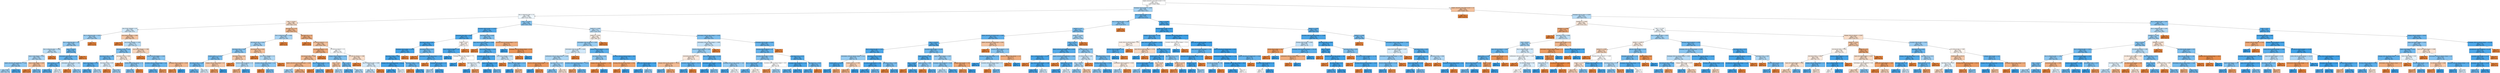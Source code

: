 digraph Tree {
node [shape=box, style="filled", color="black"] ;
0 [label="highest_education_Lower Than A Level <= 0.0\ngini = 0.5\nsamples = 48936\nvalue = [24468, 24468]", fillcolor="#e5813900"] ;
1 [label="homepage_clicks_by_days <= 14.996\ngini = 0.459\nsamples = 26537\nvalue = [9470, 17067]", fillcolor="#399de572"] ;
0 -> 1 [labeldistance=2.5, labelangle=45, headlabel="True"] ;
2 [label="due_vs_submission_date <= 1.0\ngini = 0.499\nsamples = 15262\nvalue = [7319, 7943]", fillcolor="#399de514"] ;
1 -> 2 ;
3 [label="date <= 114.019\ngini = 0.486\nsamples = 9972\nvalue = [5822, 4150]", fillcolor="#e5813949"] ;
2 -> 3 ;
4 [label="num_of_prev_attempts <= 0.0\ngini = 0.491\nsamples = 4368\nvalue = [1893, 2475]", fillcolor="#399de53c"] ;
3 -> 4 ;
5 [label="due_vs_submission_date <= 0.003\ngini = 0.444\nsamples = 3000\nvalue = [1000, 2000]", fillcolor="#399de57f"] ;
4 -> 5 ;
6 [label="due_vs_submission_date <= -0.0\ngini = 0.426\nsamples = 2890\nvalue = [890, 2000]", fillcolor="#399de58e"] ;
5 -> 6 ;
7 [label="due_vs_submission_date <= -0.999\ngini = 0.477\nsamples = 1689\nvalue = [665, 1024]", fillcolor="#399de559"] ;
6 -> 7 ;
8 [label="region_London Region <= 0.001\ngini = 0.459\nsamples = 1593\nvalue = [569, 1024]", fillcolor="#399de571"] ;
7 -> 8 ;
9 [label="highest_education_HE Qualification <= 0.999\ngini = 0.418\nsamples = 1343\nvalue = [399, 944]", fillcolor="#399de593"] ;
8 -> 9 ;
10 [label="gini = 0.454\nsamples = 1093\nvalue = [381, 712]", fillcolor="#399de577"] ;
9 -> 10 ;
11 [label="gini = 0.134\nsamples = 250\nvalue = [18, 232]", fillcolor="#399de5eb"] ;
9 -> 11 ;
12 [label="region_London Region <= 0.997\ngini = 0.435\nsamples = 250\nvalue = [170, 80]", fillcolor="#e5813987"] ;
8 -> 12 ;
13 [label="gini = 0.0\nsamples = 146\nvalue = [146, 0]", fillcolor="#e58139ff"] ;
12 -> 13 ;
14 [label="gini = 0.355\nsamples = 104\nvalue = [24, 80]", fillcolor="#399de5b3"] ;
12 -> 14 ;
15 [label="gini = 0.0\nsamples = 96\nvalue = [96, 0]", fillcolor="#e58139ff"] ;
7 -> 15 ;
16 [label="date <= 111.012\ngini = 0.304\nsamples = 1201\nvalue = [225, 976]", fillcolor="#399de5c4"] ;
6 -> 16 ;
17 [label="externalquiz_clicks_by_days <= 1.01\ngini = 0.29\nsamples = 1184\nvalue = [208, 976]", fillcolor="#399de5c9"] ;
16 -> 17 ;
18 [label="region_Ireland <= 0.041\ngini = 0.248\nsamples = 1049\nvalue = [152, 897]", fillcolor="#399de5d4"] ;
17 -> 18 ;
19 [label="gini = 0.222\nsamples = 992\nvalue = [126, 866]", fillcolor="#399de5da"] ;
18 -> 19 ;
20 [label="gini = 0.496\nsamples = 57\nvalue = [26, 31]", fillcolor="#399de529"] ;
18 -> 20 ;
21 [label="externalquiz_clicks_by_days <= 1.984\ngini = 0.485\nsamples = 135\nvalue = [56, 79]", fillcolor="#399de54a"] ;
17 -> 21 ;
22 [label="gini = 0.0\nsamples = 24\nvalue = [24, 0]", fillcolor="#e58139ff"] ;
21 -> 22 ;
23 [label="gini = 0.41\nsamples = 111\nvalue = [32, 79]", fillcolor="#399de598"] ;
21 -> 23 ;
24 [label="gini = 0.0\nsamples = 17\nvalue = [17, 0]", fillcolor="#e58139ff"] ;
16 -> 24 ;
25 [label="gini = 0.0\nsamples = 110\nvalue = [110, 0]", fillcolor="#e58139ff"] ;
5 -> 25 ;
26 [label="num_of_prev_attempts <= 0.999\ngini = 0.453\nsamples = 1368\nvalue = [893, 475]", fillcolor="#e5813977"] ;
4 -> 26 ;
27 [label="gini = 0.0\nsamples = 594\nvalue = [594, 0]", fillcolor="#e58139ff"] ;
26 -> 27 ;
28 [label="num_of_prev_attempts <= 1.002\ngini = 0.474\nsamples = 774\nvalue = [299, 475]", fillcolor="#399de55e"] ;
26 -> 28 ;
29 [label="imd_band_10-20% <= 0.002\ngini = 0.383\nsamples = 488\nvalue = [126, 362]", fillcolor="#399de5a6"] ;
28 -> 29 ;
30 [label="imd_band_20-30% <= 0.006\ngini = 0.314\nsamples = 400\nvalue = [78, 322]", fillcolor="#399de5c1"] ;
29 -> 30 ;
31 [label="region_South Region <= 0.012\ngini = 0.237\nsamples = 327\nvalue = [45, 282]", fillcolor="#399de5d6"] ;
30 -> 31 ;
32 [label="gini = 0.192\nsamples = 289\nvalue = [31, 258]", fillcolor="#399de5e0"] ;
31 -> 32 ;
33 [label="gini = 0.465\nsamples = 38\nvalue = [14, 24]", fillcolor="#399de56a"] ;
31 -> 33 ;
34 [label="imd_band_20-30% <= 0.95\ngini = 0.495\nsamples = 73\nvalue = [33, 40]", fillcolor="#399de52d"] ;
30 -> 34 ;
35 [label="gini = 0.0\nsamples = 13\nvalue = [13, 0]", fillcolor="#e58139ff"] ;
34 -> 35 ;
36 [label="gini = 0.444\nsamples = 60\nvalue = [20, 40]", fillcolor="#399de57f"] ;
34 -> 36 ;
37 [label="imd_band_10-20% <= 0.981\ngini = 0.496\nsamples = 88\nvalue = [48, 40]", fillcolor="#e581392a"] ;
29 -> 37 ;
38 [label="gini = 0.0\nsamples = 32\nvalue = [32, 0]", fillcolor="#e58139ff"] ;
37 -> 38 ;
39 [label="ouwiki_clicks_by_days_change <= 7.5\ngini = 0.408\nsamples = 56\nvalue = [16, 40]", fillcolor="#399de599"] ;
37 -> 39 ;
40 [label="gini = 0.384\nsamples = 54\nvalue = [14, 40]", fillcolor="#399de5a6"] ;
39 -> 40 ;
41 [label="gini = 0.0\nsamples = 2\nvalue = [2, 0]", fillcolor="#e58139ff"] ;
39 -> 41 ;
42 [label="num_of_prev_attempts <= 1.999\ngini = 0.478\nsamples = 286\nvalue = [173, 113]", fillcolor="#e5813958"] ;
28 -> 42 ;
43 [label="gini = 0.0\nsamples = 129\nvalue = [129, 0]", fillcolor="#e58139ff"] ;
42 -> 43 ;
44 [label="region_South West Region <= 0.009\ngini = 0.403\nsamples = 157\nvalue = [44, 113]", fillcolor="#399de59c"] ;
42 -> 44 ;
45 [label="oucontent_clicks_by_interval_change <= 44.0\ngini = 0.297\nsamples = 127\nvalue = [23, 104]", fillcolor="#399de5c7"] ;
44 -> 45 ;
46 [label="gini = 0.243\nsamples = 120\nvalue = [17, 103]", fillcolor="#399de5d5"] ;
45 -> 46 ;
47 [label="gini = 0.245\nsamples = 7\nvalue = [6, 1]", fillcolor="#e58139d4"] ;
45 -> 47 ;
48 [label="homepage_clicks_by_interval <= 8.929\ngini = 0.42\nsamples = 30\nvalue = [21, 9]", fillcolor="#e5813992"] ;
44 -> 48 ;
49 [label="gini = 0.159\nsamples = 23\nvalue = [21, 2]", fillcolor="#e58139e7"] ;
48 -> 49 ;
50 [label="gini = 0.0\nsamples = 7\nvalue = [0, 7]", fillcolor="#399de5ff"] ;
48 -> 50 ;
51 [label="age_band_0-35 <= 0.0\ngini = 0.419\nsamples = 5604\nvalue = [3929, 1675]", fillcolor="#e5813992"] ;
3 -> 51 ;
52 [label="due_vs_submission_date <= 0.008\ngini = 0.462\nsamples = 612\nvalue = [222, 390]", fillcolor="#399de56e"] ;
51 -> 52 ;
53 [label="imd_band_60-70% <= 0.004\ngini = 0.447\nsamples = 588\nvalue = [198, 390]", fillcolor="#399de57e"] ;
52 -> 53 ;
54 [label="imd_band_0-10% <= 0.005\ngini = 0.404\nsamples = 505\nvalue = [142, 363]", fillcolor="#399de59b"] ;
53 -> 54 ;
55 [label="studied_credits <= 151.207\ngini = 0.359\nsamples = 448\nvalue = [105, 343]", fillcolor="#399de5b1"] ;
54 -> 55 ;
56 [label="imd_band_20-30% <= 0.004\ngini = 0.341\nsamples = 431\nvalue = [94, 337]", fillcolor="#399de5b8"] ;
55 -> 56 ;
57 [label="gini = 0.3\nsamples = 375\nvalue = [69, 306]", fillcolor="#399de5c5"] ;
56 -> 57 ;
58 [label="gini = 0.494\nsamples = 56\nvalue = [25, 31]", fillcolor="#399de531"] ;
56 -> 58 ;
59 [label="subpage_clicks_by_days_change <= 4.5\ngini = 0.457\nsamples = 17\nvalue = [11, 6]", fillcolor="#e5813974"] ;
55 -> 59 ;
60 [label="gini = 0.26\nsamples = 13\nvalue = [11, 2]", fillcolor="#e58139d1"] ;
59 -> 60 ;
61 [label="gini = 0.0\nsamples = 4\nvalue = [0, 4]", fillcolor="#399de5ff"] ;
59 -> 61 ;
62 [label="imd_band_0-10% <= 0.99\ngini = 0.456\nsamples = 57\nvalue = [37, 20]", fillcolor="#e5813975"] ;
54 -> 62 ;
63 [label="gini = 0.0\nsamples = 25\nvalue = [25, 0]", fillcolor="#e58139ff"] ;
62 -> 63 ;
64 [label="resource_clicks_by_interval <= 2.5\ngini = 0.469\nsamples = 32\nvalue = [12, 20]", fillcolor="#399de566"] ;
62 -> 64 ;
65 [label="gini = 0.391\nsamples = 15\nvalue = [11, 4]", fillcolor="#e58139a2"] ;
64 -> 65 ;
66 [label="gini = 0.111\nsamples = 17\nvalue = [1, 16]", fillcolor="#399de5ef"] ;
64 -> 66 ;
67 [label="imd_band_60-70% <= 0.945\ngini = 0.439\nsamples = 83\nvalue = [56, 27]", fillcolor="#e5813984"] ;
53 -> 67 ;
68 [label="gini = 0.0\nsamples = 40\nvalue = [40, 0]", fillcolor="#e58139ff"] ;
67 -> 68 ;
69 [label="num_of_prev_attempts <= 1.5\ngini = 0.467\nsamples = 43\nvalue = [16, 27]", fillcolor="#399de568"] ;
67 -> 69 ;
70 [label="oucontent_clicks_by_days_change <= -26.5\ngini = 0.411\nsamples = 38\nvalue = [11, 27]", fillcolor="#399de597"] ;
69 -> 70 ;
71 [label="gini = 0.0\nsamples = 3\nvalue = [3, 0]", fillcolor="#e58139ff"] ;
70 -> 71 ;
72 [label="gini = 0.353\nsamples = 35\nvalue = [8, 27]", fillcolor="#399de5b3"] ;
70 -> 72 ;
73 [label="gini = 0.0\nsamples = 5\nvalue = [5, 0]", fillcolor="#e58139ff"] ;
69 -> 73 ;
74 [label="gini = 0.0\nsamples = 24\nvalue = [24, 0]", fillcolor="#e58139ff"] ;
52 -> 74 ;
75 [label="age_band_0-35 <= 1.0\ngini = 0.382\nsamples = 4992\nvalue = [3707, 1285]", fillcolor="#e58139a7"] ;
51 -> 75 ;
76 [label="gini = 0.0\nsamples = 1126\nvalue = [1126, 0]", fillcolor="#e58139ff"] ;
75 -> 76 ;
77 [label="url_clicks_by_interval <= 1.0\ngini = 0.444\nsamples = 3866\nvalue = [2581, 1285]", fillcolor="#e5813980"] ;
75 -> 77 ;
78 [label="url_clicks_by_interval <= 0.0\ngini = 0.373\nsamples = 2599\nvalue = [1955, 644]", fillcolor="#e58139ab"] ;
77 -> 78 ;
79 [label="imd_band_90-100% <= 0.996\ngini = 0.425\nsamples = 2106\nvalue = [1462, 644]", fillcolor="#e581398f"] ;
78 -> 79 ;
80 [label="highest_education_A Level or Equivalent <= 0.002\ngini = 0.405\nsamples = 2016\nvalue = [1448, 568]", fillcolor="#e581399b"] ;
79 -> 80 ;
81 [label="gini = 0.45\nsamples = 158\nvalue = [54, 104]", fillcolor="#399de57b"] ;
80 -> 81 ;
82 [label="gini = 0.375\nsamples = 1858\nvalue = [1394, 464]", fillcolor="#e58139aa"] ;
80 -> 82 ;
83 [label="due_vs_submission_date <= -13.5\ngini = 0.263\nsamples = 90\nvalue = [14, 76]", fillcolor="#399de5d0"] ;
79 -> 83 ;
84 [label="gini = 0.0\nsamples = 2\nvalue = [2, 0]", fillcolor="#e58139ff"] ;
83 -> 84 ;
85 [label="gini = 0.236\nsamples = 88\nvalue = [12, 76]", fillcolor="#399de5d7"] ;
83 -> 85 ;
86 [label="gini = 0.0\nsamples = 493\nvalue = [493, 0]", fillcolor="#e58139ff"] ;
78 -> 86 ;
87 [label="url_clicks_by_interval <= 1.0\ngini = 0.5\nsamples = 1267\nvalue = [626, 641]", fillcolor="#399de506"] ;
77 -> 87 ;
88 [label="subpage_clicks_by_interval <= 1.972\ngini = 0.383\nsamples = 333\nvalue = [86, 247]", fillcolor="#399de5a6"] ;
87 -> 88 ;
89 [label="date <= 134.5\ngini = 0.45\nsamples = 41\nvalue = [27, 14]", fillcolor="#e581397b"] ;
88 -> 89 ;
90 [label="gini = 0.0\nsamples = 19\nvalue = [19, 0]", fillcolor="#e58139ff"] ;
89 -> 90 ;
91 [label="gini = 0.463\nsamples = 22\nvalue = [8, 14]", fillcolor="#399de56d"] ;
89 -> 91 ;
92 [label="date <= 197.5\ngini = 0.322\nsamples = 292\nvalue = [59, 233]", fillcolor="#399de5be"] ;
88 -> 92 ;
93 [label="gini = 0.226\nsamples = 200\nvalue = [26, 174]", fillcolor="#399de5d9"] ;
92 -> 93 ;
94 [label="gini = 0.46\nsamples = 92\nvalue = [33, 59]", fillcolor="#399de570"] ;
92 -> 94 ;
95 [label="url_clicks_by_interval <= 1.998\ngini = 0.488\nsamples = 934\nvalue = [540, 394]", fillcolor="#e5813945"] ;
87 -> 95 ;
96 [label="gini = 0.0\nsamples = 229\nvalue = [229, 0]", fillcolor="#e58139ff"] ;
95 -> 96 ;
97 [label="due_vs_submission_date <= 0.009\ngini = 0.493\nsamples = 705\nvalue = [311, 394]", fillcolor="#399de536"] ;
95 -> 97 ;
98 [label="gini = 0.48\nsamples = 657\nvalue = [263, 394]", fillcolor="#399de555"] ;
97 -> 98 ;
99 [label="gini = 0.0\nsamples = 48\nvalue = [48, 0]", fillcolor="#e58139ff"] ;
97 -> 99 ;
100 [label="date <= 111.035\ngini = 0.406\nsamples = 5290\nvalue = [1497, 3793]", fillcolor="#399de59a"] ;
2 -> 100 ;
101 [label="oucontent_clicks_by_days <= 21.028\ngini = 0.175\nsamples = 1968\nvalue = [191, 1777]", fillcolor="#399de5e4"] ;
100 -> 101 ;
102 [label="assessment_type_CMA <= 0.048\ngini = 0.136\nsamples = 1715\nvalue = [126, 1589]", fillcolor="#399de5eb"] ;
101 -> 102 ;
103 [label="imd_band_20-30% <= 0.001\ngini = 0.126\nsamples = 1692\nvalue = [114, 1578]", fillcolor="#399de5ed"] ;
102 -> 103 ;
104 [label="homepage_clicks_by_days <= 14.408\ngini = 0.092\nsamples = 1493\nvalue = [72, 1421]", fillcolor="#399de5f2"] ;
103 -> 104 ;
105 [label="imd_band_70-80% <= 0.004\ngini = 0.087\nsamples = 1489\nvalue = [68, 1421]", fillcolor="#399de5f3"] ;
104 -> 105 ;
106 [label="subpage_clicks_by_interval_change <= 69.004\ngini = 0.057\nsamples = 1322\nvalue = [39, 1283]", fillcolor="#399de5f7"] ;
105 -> 106 ;
107 [label="gini = 0.049\nsamples = 1309\nvalue = [33, 1276]", fillcolor="#399de5f8"] ;
106 -> 107 ;
108 [label="gini = 0.497\nsamples = 13\nvalue = [6, 7]", fillcolor="#399de524"] ;
106 -> 108 ;
109 [label="imd_band_70-80% <= 0.95\ngini = 0.287\nsamples = 167\nvalue = [29, 138]", fillcolor="#399de5c9"] ;
105 -> 109 ;
110 [label="gini = 0.0\nsamples = 25\nvalue = [25, 0]", fillcolor="#e58139ff"] ;
109 -> 110 ;
111 [label="gini = 0.055\nsamples = 142\nvalue = [4, 138]", fillcolor="#399de5f8"] ;
109 -> 111 ;
112 [label="gini = 0.0\nsamples = 4\nvalue = [4, 0]", fillcolor="#e58139ff"] ;
104 -> 112 ;
113 [label="imd_band_20-30% <= 0.937\ngini = 0.333\nsamples = 199\nvalue = [42, 157]", fillcolor="#399de5bb"] ;
103 -> 113 ;
114 [label="gini = 0.0\nsamples = 24\nvalue = [24, 0]", fillcolor="#e58139ff"] ;
113 -> 114 ;
115 [label="externalquiz_clicks_by_days_change <= -2.087\ngini = 0.185\nsamples = 175\nvalue = [18, 157]", fillcolor="#399de5e2"] ;
113 -> 115 ;
116 [label="gini = 0.0\nsamples = 5\nvalue = [5, 0]", fillcolor="#e58139ff"] ;
115 -> 116 ;
117 [label="homepage_clicks_by_days <= 0.5\ngini = 0.141\nsamples = 170\nvalue = [13, 157]", fillcolor="#399de5ea"] ;
115 -> 117 ;
118 [label="gini = 0.465\nsamples = 19\nvalue = [7, 12]", fillcolor="#399de56a"] ;
117 -> 118 ;
119 [label="gini = 0.076\nsamples = 151\nvalue = [6, 145]", fillcolor="#399de5f4"] ;
117 -> 119 ;
120 [label="weight <= 3.147\ngini = 0.499\nsamples = 23\nvalue = [12, 11]", fillcolor="#e5813915"] ;
102 -> 120 ;
121 [label="region_South East Region <= 0.5\ngini = 0.153\nsamples = 12\nvalue = [1, 11]", fillcolor="#399de5e8"] ;
120 -> 121 ;
122 [label="gini = 0.0\nsamples = 10\nvalue = [0, 10]", fillcolor="#399de5ff"] ;
121 -> 122 ;
123 [label="homepage_clicks_by_days_change <= -7.5\ngini = 0.5\nsamples = 2\nvalue = [1, 1]", fillcolor="#e5813900"] ;
121 -> 123 ;
124 [label="gini = 0.0\nsamples = 1\nvalue = [0, 1]", fillcolor="#399de5ff"] ;
123 -> 124 ;
125 [label="gini = 0.0\nsamples = 1\nvalue = [1, 0]", fillcolor="#e58139ff"] ;
123 -> 125 ;
126 [label="gini = 0.0\nsamples = 11\nvalue = [11, 0]", fillcolor="#e58139ff"] ;
120 -> 126 ;
127 [label="imd_band_60-70% <= 0.028\ngini = 0.382\nsamples = 253\nvalue = [65, 188]", fillcolor="#399de5a7"] ;
101 -> 127 ;
128 [label="page_clicks_by_interval_change <= -0.048\ngini = 0.259\nsamples = 209\nvalue = [32, 177]", fillcolor="#399de5d1"] ;
127 -> 128 ;
129 [label="gini = 0.0\nsamples = 6\nvalue = [6, 0]", fillcolor="#e58139ff"] ;
128 -> 129 ;
130 [label="num_of_prev_attempts <= 0.028\ngini = 0.223\nsamples = 203\nvalue = [26, 177]", fillcolor="#399de5da"] ;
128 -> 130 ;
131 [label="homepage_clicks_by_days <= 5.973\ngini = 0.132\nsamples = 169\nvalue = [12, 157]", fillcolor="#399de5ec"] ;
130 -> 131 ;
132 [label="age_band_35-55 <= 0.249\ngini = 0.497\nsamples = 13\nvalue = [6, 7]", fillcolor="#399de524"] ;
131 -> 132 ;
133 [label="gini = 0.0\nsamples = 6\nvalue = [0, 6]", fillcolor="#399de5ff"] ;
132 -> 133 ;
134 [label="gini = 0.245\nsamples = 7\nvalue = [6, 1]", fillcolor="#e58139d4"] ;
132 -> 134 ;
135 [label="region_South Region <= 0.183\ngini = 0.074\nsamples = 156\nvalue = [6, 150]", fillcolor="#399de5f5"] ;
131 -> 135 ;
136 [label="gini = 0.029\nsamples = 137\nvalue = [2, 135]", fillcolor="#399de5fb"] ;
135 -> 136 ;
137 [label="gini = 0.332\nsamples = 19\nvalue = [4, 15]", fillcolor="#399de5bb"] ;
135 -> 137 ;
138 [label="num_of_prev_attempts <= 0.931\ngini = 0.484\nsamples = 34\nvalue = [14, 20]", fillcolor="#399de54d"] ;
130 -> 138 ;
139 [label="gini = 0.0\nsamples = 9\nvalue = [9, 0]", fillcolor="#e58139ff"] ;
138 -> 139 ;
140 [label="region_South West Region <= 0.313\ngini = 0.32\nsamples = 25\nvalue = [5, 20]", fillcolor="#399de5bf"] ;
138 -> 140 ;
141 [label="gini = 0.0\nsamples = 18\nvalue = [0, 18]", fillcolor="#399de5ff"] ;
140 -> 141 ;
142 [label="gini = 0.408\nsamples = 7\nvalue = [5, 2]", fillcolor="#e5813999"] ;
140 -> 142 ;
143 [label="forumng_clicks_by_interval_change <= -6.77\ngini = 0.375\nsamples = 44\nvalue = [33, 11]", fillcolor="#e58139aa"] ;
127 -> 143 ;
144 [label="gini = 0.0\nsamples = 6\nvalue = [0, 6]", fillcolor="#399de5ff"] ;
143 -> 144 ;
145 [label="homepage_clicks_by_interval_change <= 9.329\ngini = 0.229\nsamples = 38\nvalue = [33, 5]", fillcolor="#e58139d8"] ;
143 -> 145 ;
146 [label="gini = 0.0\nsamples = 33\nvalue = [33, 0]", fillcolor="#e58139ff"] ;
145 -> 146 ;
147 [label="gini = 0.0\nsamples = 5\nvalue = [0, 5]", fillcolor="#399de5ff"] ;
145 -> 147 ;
148 [label="gender_M <= 0.999\ngini = 0.477\nsamples = 3322\nvalue = [1306, 2016]", fillcolor="#399de55a"] ;
100 -> 148 ;
149 [label="gender_M <= 0.004\ngini = 0.498\nsamples = 1681\nvalue = [896, 785]", fillcolor="#e5813920"] ;
148 -> 149 ;
150 [label="externalquiz_clicks_by_interval <= 0.992\ngini = 0.438\nsamples = 1162\nvalue = [377, 785]", fillcolor="#399de585"] ;
149 -> 150 ;
151 [label="externalquiz_clicks_by_interval <= 0.009\ngini = 0.492\nsamples = 729\nvalue = [317, 412]", fillcolor="#399de53b"] ;
150 -> 151 ;
152 [label="ouelluminate_clicks_by_days_change <= -0.006\ngini = 0.466\nsamples = 653\nvalue = [241, 412]", fillcolor="#399de56a"] ;
151 -> 152 ;
153 [label="resource_clicks_by_interval_change <= 1.5\ngini = 0.245\nsamples = 49\nvalue = [42, 7]", fillcolor="#e58139d4"] ;
152 -> 153 ;
154 [label="gini = 0.0\nsamples = 4\nvalue = [0, 4]", fillcolor="#399de5ff"] ;
153 -> 154 ;
155 [label="gini = 0.124\nsamples = 45\nvalue = [42, 3]", fillcolor="#e58139ed"] ;
153 -> 155 ;
156 [label="age_band_35-55 <= 0.027\ngini = 0.442\nsamples = 604\nvalue = [199, 405]", fillcolor="#399de582"] ;
152 -> 156 ;
157 [label="gini = 0.381\nsamples = 457\nvalue = [117, 340]", fillcolor="#399de5a7"] ;
156 -> 157 ;
158 [label="gini = 0.493\nsamples = 147\nvalue = [82, 65]", fillcolor="#e5813935"] ;
156 -> 158 ;
159 [label="gini = 0.0\nsamples = 76\nvalue = [76, 0]", fillcolor="#e58139ff"] ;
151 -> 159 ;
160 [label="resource_clicks_by_interval <= 5.675\ngini = 0.239\nsamples = 433\nvalue = [60, 373]", fillcolor="#399de5d6"] ;
150 -> 160 ;
161 [label="imd_band_10-20% <= 0.004\ngini = 0.415\nsamples = 136\nvalue = [40, 96]", fillcolor="#399de595"] ;
160 -> 161 ;
162 [label="oucontent_clicks_by_interval_change <= -44.032\ngini = 0.347\nsamples = 121\nvalue = [27, 94]", fillcolor="#399de5b6"] ;
161 -> 162 ;
163 [label="gini = 0.278\nsamples = 6\nvalue = [5, 1]", fillcolor="#e58139cc"] ;
162 -> 163 ;
164 [label="gini = 0.309\nsamples = 115\nvalue = [22, 93]", fillcolor="#399de5c3"] ;
162 -> 164 ;
165 [label="subpage_clicks_by_days_change <= -1.631\ngini = 0.231\nsamples = 15\nvalue = [13, 2]", fillcolor="#e58139d8"] ;
161 -> 165 ;
166 [label="gini = 0.0\nsamples = 13\nvalue = [13, 0]", fillcolor="#e58139ff"] ;
165 -> 166 ;
167 [label="gini = 0.0\nsamples = 2\nvalue = [0, 2]", fillcolor="#399de5ff"] ;
165 -> 167 ;
168 [label="oucontent_clicks_by_interval_change <= -69.0\ngini = 0.126\nsamples = 297\nvalue = [20, 277]", fillcolor="#399de5ed"] ;
160 -> 168 ;
169 [label="forumng_clicks_by_interval_change <= 278.0\ngini = 0.32\nsamples = 5\nvalue = [4, 1]", fillcolor="#e58139bf"] ;
168 -> 169 ;
170 [label="gini = 0.0\nsamples = 4\nvalue = [4, 0]", fillcolor="#e58139ff"] ;
169 -> 170 ;
171 [label="gini = 0.0\nsamples = 1\nvalue = [0, 1]", fillcolor="#399de5ff"] ;
169 -> 171 ;
172 [label="region_East Midlands Region <= 0.169\ngini = 0.104\nsamples = 292\nvalue = [16, 276]", fillcolor="#399de5f0"] ;
168 -> 172 ;
173 [label="gini = 0.071\nsamples = 272\nvalue = [10, 262]", fillcolor="#399de5f5"] ;
172 -> 173 ;
174 [label="gini = 0.42\nsamples = 20\nvalue = [6, 14]", fillcolor="#399de592"] ;
172 -> 174 ;
175 [label="gini = 0.0\nsamples = 519\nvalue = [519, 0]", fillcolor="#e58139ff"] ;
149 -> 175 ;
176 [label="externalquiz_clicks_by_days_change <= -0.029\ngini = 0.375\nsamples = 1641\nvalue = [410, 1231]", fillcolor="#399de5aa"] ;
148 -> 176 ;
177 [label="externalquiz_clicks_by_days_change <= -0.999\ngini = 0.484\nsamples = 474\nvalue = [195, 279]", fillcolor="#399de54d"] ;
176 -> 177 ;
178 [label="resource_clicks_by_interval <= 3.893\ngini = 0.438\nsamples = 413\nvalue = [134, 279]", fillcolor="#399de585"] ;
177 -> 178 ;
179 [label="assessment_type_TMA <= 0.951\ngini = 0.495\nsamples = 175\nvalue = [96, 79]", fillcolor="#e581392d"] ;
178 -> 179 ;
180 [label="subpage_clicks_by_days_change <= -16.323\ngini = 0.43\nsamples = 128\nvalue = [88, 40]", fillcolor="#e581398b"] ;
179 -> 180 ;
181 [label="gini = 0.278\nsamples = 18\nvalue = [3, 15]", fillcolor="#399de5cc"] ;
180 -> 181 ;
182 [label="gini = 0.351\nsamples = 110\nvalue = [85, 25]", fillcolor="#e58139b4"] ;
180 -> 182 ;
183 [label="oucontent_clicks_by_interval <= 59.123\ngini = 0.282\nsamples = 47\nvalue = [8, 39]", fillcolor="#399de5cb"] ;
179 -> 183 ;
184 [label="gini = 0.133\nsamples = 42\nvalue = [3, 39]", fillcolor="#399de5eb"] ;
183 -> 184 ;
185 [label="gini = 0.0\nsamples = 5\nvalue = [5, 0]", fillcolor="#e58139ff"] ;
183 -> 185 ;
186 [label="due_vs_submission_date <= 10.156\ngini = 0.268\nsamples = 238\nvalue = [38, 200]", fillcolor="#399de5cf"] ;
178 -> 186 ;
187 [label="externalquiz_clicks_by_days <= 0.109\ngini = 0.084\nsamples = 137\nvalue = [6, 131]", fillcolor="#399de5f3"] ;
186 -> 187 ;
188 [label="gini = 0.032\nsamples = 122\nvalue = [2, 120]", fillcolor="#399de5fb"] ;
187 -> 188 ;
189 [label="gini = 0.391\nsamples = 15\nvalue = [4, 11]", fillcolor="#399de5a2"] ;
187 -> 189 ;
190 [label="homepage_clicks_by_days_change <= -14.0\ngini = 0.433\nsamples = 101\nvalue = [32, 69]", fillcolor="#399de589"] ;
186 -> 190 ;
191 [label="gini = 0.136\nsamples = 41\nvalue = [3, 38]", fillcolor="#399de5eb"] ;
190 -> 191 ;
192 [label="gini = 0.499\nsamples = 60\nvalue = [29, 31]", fillcolor="#399de510"] ;
190 -> 192 ;
193 [label="gini = 0.0\nsamples = 61\nvalue = [61, 0]", fillcolor="#e58139ff"] ;
177 -> 193 ;
194 [label="homepage_clicks_by_days <= 14.061\ngini = 0.301\nsamples = 1167\nvalue = [215, 952]", fillcolor="#399de5c5"] ;
176 -> 194 ;
195 [label="forumng_clicks_by_interval <= 6.0\ngini = 0.289\nsamples = 1154\nvalue = [202, 952]", fillcolor="#399de5c9"] ;
194 -> 195 ;
196 [label="forumng_clicks_by_days <= 0.005\ngini = 0.395\nsamples = 472\nvalue = [128, 344]", fillcolor="#399de5a0"] ;
195 -> 196 ;
197 [label="due_vs_submission_date <= 74.5\ngini = 0.312\nsamples = 352\nvalue = [68, 284]", fillcolor="#399de5c2"] ;
196 -> 197 ;
198 [label="gini = 0.28\nsamples = 327\nvalue = [55, 272]", fillcolor="#399de5cb"] ;
197 -> 198 ;
199 [label="gini = 0.499\nsamples = 25\nvalue = [13, 12]", fillcolor="#e5813914"] ;
197 -> 199 ;
200 [label="oucontent_clicks_by_interval_change <= -29.5\ngini = 0.5\nsamples = 120\nvalue = [60, 60]", fillcolor="#e5813900"] ;
196 -> 200 ;
201 [label="gini = 0.161\nsamples = 34\nvalue = [31, 3]", fillcolor="#e58139e6"] ;
200 -> 201 ;
202 [label="gini = 0.447\nsamples = 86\nvalue = [29, 57]", fillcolor="#399de57d"] ;
200 -> 202 ;
203 [label="age_band_35-55 <= 0.075\ngini = 0.193\nsamples = 682\nvalue = [74, 608]", fillcolor="#399de5e0"] ;
195 -> 203 ;
204 [label="homepage_clicks_by_interval <= 19.5\ngini = 0.135\nsamples = 480\nvalue = [35, 445]", fillcolor="#399de5eb"] ;
203 -> 204 ;
205 [label="gini = 0.245\nsamples = 168\nvalue = [24, 144]", fillcolor="#399de5d4"] ;
204 -> 205 ;
206 [label="gini = 0.068\nsamples = 312\nvalue = [11, 301]", fillcolor="#399de5f6"] ;
204 -> 206 ;
207 [label="age_band_0-35 <= 0.025\ngini = 0.312\nsamples = 202\nvalue = [39, 163]", fillcolor="#399de5c2"] ;
203 -> 207 ;
208 [label="gini = 0.187\nsamples = 182\nvalue = [19, 163]", fillcolor="#399de5e1"] ;
207 -> 208 ;
209 [label="gini = 0.0\nsamples = 20\nvalue = [20, 0]", fillcolor="#e58139ff"] ;
207 -> 209 ;
210 [label="gini = 0.0\nsamples = 13\nvalue = [13, 0]", fillcolor="#e58139ff"] ;
194 -> 210 ;
211 [label="due_vs_submission_date <= 1.0\ngini = 0.309\nsamples = 11275\nvalue = [2151, 9124]", fillcolor="#399de5c3"] ;
1 -> 211 ;
212 [label="due_vs_submission_date <= 0.005\ngini = 0.409\nsamples = 6267\nvalue = [1794, 4473]", fillcolor="#399de599"] ;
211 -> 212 ;
213 [label="gender_F <= 0.0\ngini = 0.377\nsamples = 5983\nvalue = [1510, 4473]", fillcolor="#399de5a9"] ;
212 -> 213 ;
214 [label="highest_education_No Formal quals <= 0.095\ngini = 0.251\nsamples = 2954\nvalue = [435, 2519]", fillcolor="#399de5d3"] ;
213 -> 214 ;
215 [label="date <= 114.139\ngini = 0.236\nsamples = 2895\nvalue = [396, 2499]", fillcolor="#399de5d7"] ;
214 -> 215 ;
216 [label="due_vs_submission_date <= -3.291\ngini = 0.154\nsamples = 1725\nvalue = [145, 1580]", fillcolor="#399de5e8"] ;
215 -> 216 ;
217 [label="externalquiz_clicks_by_interval_change <= 0.201\ngini = 0.434\nsamples = 116\nvalue = [37, 79]", fillcolor="#399de588"] ;
216 -> 217 ;
218 [label="studied_credits <= 154.058\ngini = 0.165\nsamples = 66\nvalue = [6, 60]", fillcolor="#399de5e6"] ;
217 -> 218 ;
219 [label="gini = 0.063\nsamples = 61\nvalue = [2, 59]", fillcolor="#399de5f6"] ;
218 -> 219 ;
220 [label="gini = 0.32\nsamples = 5\nvalue = [4, 1]", fillcolor="#e58139bf"] ;
218 -> 220 ;
221 [label="studied_credits <= 117.995\ngini = 0.471\nsamples = 50\nvalue = [31, 19]", fillcolor="#e5813963"] ;
217 -> 221 ;
222 [label="gini = 0.387\nsamples = 42\nvalue = [31, 11]", fillcolor="#e58139a5"] ;
221 -> 222 ;
223 [label="gini = 0.0\nsamples = 8\nvalue = [0, 8]", fillcolor="#399de5ff"] ;
221 -> 223 ;
224 [label="imd_band_10-20% <= 0.056\ngini = 0.125\nsamples = 1609\nvalue = [108, 1501]", fillcolor="#399de5ed"] ;
216 -> 224 ;
225 [label="url_clicks_by_days_change <= 20.5\ngini = 0.1\nsamples = 1490\nvalue = [79, 1411]", fillcolor="#399de5f1"] ;
224 -> 225 ;
226 [label="gini = 0.085\nsamples = 1415\nvalue = [63, 1352]", fillcolor="#399de5f3"] ;
225 -> 226 ;
227 [label="gini = 0.336\nsamples = 75\nvalue = [16, 59]", fillcolor="#399de5ba"] ;
225 -> 227 ;
228 [label="imd_band_10-20% <= 0.969\ngini = 0.369\nsamples = 119\nvalue = [29, 90]", fillcolor="#399de5ad"] ;
224 -> 228 ;
229 [label="gini = 0.0\nsamples = 20\nvalue = [20, 0]", fillcolor="#e58139ff"] ;
228 -> 229 ;
230 [label="gini = 0.165\nsamples = 99\nvalue = [9, 90]", fillcolor="#399de5e6"] ;
228 -> 230 ;
231 [label="oucontent_clicks_by_days <= 16.238\ngini = 0.337\nsamples = 1170\nvalue = [251, 919]", fillcolor="#399de5b9"] ;
215 -> 231 ;
232 [label="region_Scotland <= 0.022\ngini = 0.188\nsamples = 581\nvalue = [61, 520]", fillcolor="#399de5e1"] ;
231 -> 232 ;
233 [label="date <= 115.622\ngini = 0.145\nsamples = 508\nvalue = [40, 468]", fillcolor="#399de5e9"] ;
232 -> 233 ;
234 [label="gini = 0.0\nsamples = 3\nvalue = [3, 0]", fillcolor="#e58139ff"] ;
233 -> 234 ;
235 [label="gini = 0.136\nsamples = 505\nvalue = [37, 468]", fillcolor="#399de5eb"] ;
233 -> 235 ;
236 [label="region_Scotland <= 0.983\ngini = 0.41\nsamples = 73\nvalue = [21, 52]", fillcolor="#399de598"] ;
232 -> 236 ;
237 [label="gini = 0.0\nsamples = 13\nvalue = [13, 0]", fillcolor="#e58139ff"] ;
236 -> 237 ;
238 [label="gini = 0.231\nsamples = 60\nvalue = [8, 52]", fillcolor="#399de5d8"] ;
236 -> 238 ;
239 [label="region_Yorkshire Region <= 0.007\ngini = 0.437\nsamples = 589\nvalue = [190, 399]", fillcolor="#399de586"] ;
231 -> 239 ;
240 [label="homepage_clicks_by_interval <= 44.86\ngini = 0.406\nsamples = 543\nvalue = [154, 389]", fillcolor="#399de59a"] ;
239 -> 240 ;
241 [label="gini = 0.475\nsamples = 352\nvalue = [137, 215]", fillcolor="#399de55d"] ;
240 -> 241 ;
242 [label="gini = 0.162\nsamples = 191\nvalue = [17, 174]", fillcolor="#399de5e6"] ;
240 -> 242 ;
243 [label="subpage_clicks_by_days <= 19.5\ngini = 0.34\nsamples = 46\nvalue = [36, 10]", fillcolor="#e58139b8"] ;
239 -> 243 ;
244 [label="gini = 0.18\nsamples = 40\nvalue = [36, 4]", fillcolor="#e58139e3"] ;
243 -> 244 ;
245 [label="gini = 0.0\nsamples = 6\nvalue = [0, 6]", fillcolor="#399de5ff"] ;
243 -> 245 ;
246 [label="highest_education_No Formal quals <= 0.991\ngini = 0.448\nsamples = 59\nvalue = [39, 20]", fillcolor="#e581397c"] ;
214 -> 246 ;
247 [label="gini = 0.0\nsamples = 31\nvalue = [31, 0]", fillcolor="#e58139ff"] ;
246 -> 247 ;
248 [label="resource_clicks_by_interval <= 12.0\ngini = 0.408\nsamples = 28\nvalue = [8, 20]", fillcolor="#399de599"] ;
246 -> 248 ;
249 [label="forumng_clicks_by_days_change <= 5.5\ngini = 0.33\nsamples = 24\nvalue = [5, 19]", fillcolor="#399de5bc"] ;
248 -> 249 ;
250 [label="gini = 0.0\nsamples = 12\nvalue = [0, 12]", fillcolor="#399de5ff"] ;
249 -> 250 ;
251 [label="oucontent_clicks_by_interval_change <= 2.5\ngini = 0.486\nsamples = 12\nvalue = [5, 7]", fillcolor="#399de549"] ;
249 -> 251 ;
252 [label="gini = 0.0\nsamples = 3\nvalue = [3, 0]", fillcolor="#e58139ff"] ;
251 -> 252 ;
253 [label="gini = 0.346\nsamples = 9\nvalue = [2, 7]", fillcolor="#399de5b6"] ;
251 -> 253 ;
254 [label="resource_clicks_by_days_change <= 12.5\ngini = 0.375\nsamples = 4\nvalue = [3, 1]", fillcolor="#e58139aa"] ;
248 -> 254 ;
255 [label="gini = 0.0\nsamples = 3\nvalue = [3, 0]", fillcolor="#e58139ff"] ;
254 -> 255 ;
256 [label="gini = 0.0\nsamples = 1\nvalue = [0, 1]", fillcolor="#399de5ff"] ;
254 -> 256 ;
257 [label="gender_M <= 0.002\ngini = 0.458\nsamples = 3029\nvalue = [1075, 1954]", fillcolor="#399de573"] ;
213 -> 257 ;
258 [label="date <= 114.415\ngini = 0.311\nsamples = 2419\nvalue = [465, 1954]", fillcolor="#399de5c2"] ;
257 -> 258 ;
259 [label="highest_education_HE Qualification <= 0.028\ngini = 0.204\nsamples = 1400\nvalue = [161, 1239]", fillcolor="#399de5de"] ;
258 -> 259 ;
260 [label="due_vs_submission_date <= -41.037\ngini = 0.116\nsamples = 972\nvalue = [60, 912]", fillcolor="#399de5ee"] ;
259 -> 260 ;
261 [label="gini = 0.0\nsamples = 4\nvalue = [4, 0]", fillcolor="#e58139ff"] ;
260 -> 261 ;
262 [label="page_clicks_by_days_change <= 0.098\ngini = 0.109\nsamples = 968\nvalue = [56, 912]", fillcolor="#399de5ef"] ;
260 -> 262 ;
263 [label="gini = 0.094\nsamples = 947\nvalue = [47, 900]", fillcolor="#399de5f2"] ;
262 -> 263 ;
264 [label="gini = 0.49\nsamples = 21\nvalue = [9, 12]", fillcolor="#399de540"] ;
262 -> 264 ;
265 [label="highest_education_HE Qualification <= 0.998\ngini = 0.361\nsamples = 428\nvalue = [101, 327]", fillcolor="#399de5b0"] ;
259 -> 265 ;
266 [label="gini = 0.0\nsamples = 61\nvalue = [61, 0]", fillcolor="#e58139ff"] ;
265 -> 266 ;
267 [label="region_Wales <= 0.102\ngini = 0.194\nsamples = 367\nvalue = [40, 327]", fillcolor="#399de5e0"] ;
265 -> 267 ;
268 [label="gini = 0.102\nsamples = 316\nvalue = [17, 299]", fillcolor="#399de5f1"] ;
267 -> 268 ;
269 [label="gini = 0.495\nsamples = 51\nvalue = [23, 28]", fillcolor="#399de52e"] ;
267 -> 269 ;
270 [label="url_clicks_by_days <= 1.987\ngini = 0.419\nsamples = 1019\nvalue = [304, 715]", fillcolor="#399de593"] ;
258 -> 270 ;
271 [label="url_clicks_by_days <= 1.002\ngini = 0.487\nsamples = 448\nvalue = [188, 260]", fillcolor="#399de547"] ;
270 -> 271 ;
272 [label="date <= 200.535\ngini = 0.465\nsamples = 411\nvalue = [151, 260]", fillcolor="#399de56b"] ;
271 -> 272 ;
273 [label="gini = 0.417\nsamples = 327\nvalue = [97, 230]", fillcolor="#399de593"] ;
272 -> 273 ;
274 [label="gini = 0.459\nsamples = 84\nvalue = [54, 30]", fillcolor="#e5813971"] ;
272 -> 274 ;
275 [label="gini = 0.0\nsamples = 37\nvalue = [37, 0]", fillcolor="#e58139ff"] ;
271 -> 275 ;
276 [label="imd_band_30-40% <= 0.122\ngini = 0.324\nsamples = 571\nvalue = [116, 455]", fillcolor="#399de5be"] ;
270 -> 276 ;
277 [label="forumng_clicks_by_days <= 12.905\ngini = 0.259\nsamples = 497\nvalue = [76, 421]", fillcolor="#399de5d1"] ;
276 -> 277 ;
278 [label="gini = 0.414\nsamples = 181\nvalue = [53, 128]", fillcolor="#399de595"] ;
277 -> 278 ;
279 [label="gini = 0.135\nsamples = 316\nvalue = [23, 293]", fillcolor="#399de5eb"] ;
277 -> 279 ;
280 [label="ouelluminate_clicks_by_interval <= 0.056\ngini = 0.497\nsamples = 74\nvalue = [40, 34]", fillcolor="#e5813926"] ;
276 -> 280 ;
281 [label="gini = 0.457\nsamples = 51\nvalue = [18, 33]", fillcolor="#399de574"] ;
280 -> 281 ;
282 [label="gini = 0.083\nsamples = 23\nvalue = [22, 1]", fillcolor="#e58139f3"] ;
280 -> 282 ;
283 [label="gini = 0.0\nsamples = 610\nvalue = [610, 0]", fillcolor="#e58139ff"] ;
257 -> 283 ;
284 [label="gini = 0.0\nsamples = 284\nvalue = [284, 0]", fillcolor="#e58139ff"] ;
212 -> 284 ;
285 [label="date <= 112.948\ngini = 0.132\nsamples = 5008\nvalue = [357, 4651]", fillcolor="#399de5eb"] ;
211 -> 285 ;
286 [label="forumng_clicks_by_days <= 8.977\ngini = 0.054\nsamples = 3334\nvalue = [93, 3241]", fillcolor="#399de5f8"] ;
285 -> 286 ;
287 [label="subpage_clicks_by_days <= 0.764\ngini = 0.168\nsamples = 605\nvalue = [56, 549]", fillcolor="#399de5e5"] ;
286 -> 287 ;
288 [label="ouwiki_clicks_by_interval_change <= 9.61\ngini = 0.498\nsamples = 17\nvalue = [9, 8]", fillcolor="#e581391c"] ;
287 -> 288 ;
289 [label="glossary_clicks_by_interval <= 8.5\ngini = 0.198\nsamples = 9\nvalue = [1, 8]", fillcolor="#399de5df"] ;
288 -> 289 ;
290 [label="gini = 0.0\nsamples = 8\nvalue = [0, 8]", fillcolor="#399de5ff"] ;
289 -> 290 ;
291 [label="gini = 0.0\nsamples = 1\nvalue = [1, 0]", fillcolor="#e58139ff"] ;
289 -> 291 ;
292 [label="gini = 0.0\nsamples = 8\nvalue = [8, 0]", fillcolor="#e58139ff"] ;
288 -> 292 ;
293 [label="page_clicks_by_interval_change <= -0.053\ngini = 0.147\nsamples = 588\nvalue = [47, 541]", fillcolor="#399de5e9"] ;
287 -> 293 ;
294 [label="page_clicks_by_interval_change <= -0.758\ngini = 0.48\nsamples = 10\nvalue = [6, 4]", fillcolor="#e5813955"] ;
293 -> 294 ;
295 [label="gini = 0.0\nsamples = 4\nvalue = [0, 4]", fillcolor="#399de5ff"] ;
294 -> 295 ;
296 [label="gini = 0.0\nsamples = 6\nvalue = [6, 0]", fillcolor="#e58139ff"] ;
294 -> 296 ;
297 [label="imd_band_0-10% <= 0.073\ngini = 0.132\nsamples = 578\nvalue = [41, 537]", fillcolor="#399de5ec"] ;
293 -> 297 ;
298 [label="studied_credits <= 249.703\ngini = 0.106\nsamples = 534\nvalue = [30, 504]", fillcolor="#399de5f0"] ;
297 -> 298 ;
299 [label="resource_clicks_by_days <= 0.972\ngini = 0.097\nsamples = 529\nvalue = [27, 502]", fillcolor="#399de5f1"] ;
298 -> 299 ;
300 [label="gini = 0.4\nsamples = 29\nvalue = [8, 21]", fillcolor="#399de59e"] ;
299 -> 300 ;
301 [label="gini = 0.073\nsamples = 500\nvalue = [19, 481]", fillcolor="#399de5f5"] ;
299 -> 301 ;
302 [label="date <= 84.188\ngini = 0.48\nsamples = 5\nvalue = [3, 2]", fillcolor="#e5813955"] ;
298 -> 302 ;
303 [label="gini = 0.0\nsamples = 2\nvalue = [0, 2]", fillcolor="#399de5ff"] ;
302 -> 303 ;
304 [label="gini = 0.0\nsamples = 3\nvalue = [3, 0]", fillcolor="#e58139ff"] ;
302 -> 304 ;
305 [label="age_band_35-55 <= 0.477\ngini = 0.375\nsamples = 44\nvalue = [11, 33]", fillcolor="#399de5aa"] ;
297 -> 305 ;
306 [label="gini = 0.0\nsamples = 27\nvalue = [0, 27]", fillcolor="#399de5ff"] ;
305 -> 306 ;
307 [label="gender_M <= 0.725\ngini = 0.457\nsamples = 17\nvalue = [11, 6]", fillcolor="#e5813974"] ;
305 -> 307 ;
308 [label="gini = 0.153\nsamples = 12\nvalue = [11, 1]", fillcolor="#e58139e8"] ;
307 -> 308 ;
309 [label="gini = 0.0\nsamples = 5\nvalue = [0, 5]", fillcolor="#399de5ff"] ;
307 -> 309 ;
310 [label="homepage_clicks_by_days_change <= -97.251\ngini = 0.027\nsamples = 2729\nvalue = [37, 2692]", fillcolor="#399de5fb"] ;
286 -> 310 ;
311 [label="oucontent_clicks_by_interval_change <= 10.511\ngini = 0.5\nsamples = 8\nvalue = [4, 4]", fillcolor="#e5813900"] ;
310 -> 311 ;
312 [label="gini = 0.0\nsamples = 4\nvalue = [0, 4]", fillcolor="#399de5ff"] ;
311 -> 312 ;
313 [label="gini = 0.0\nsamples = 4\nvalue = [4, 0]", fillcolor="#e58139ff"] ;
311 -> 313 ;
314 [label="page_clicks_by_interval_change <= -0.102\ngini = 0.024\nsamples = 2721\nvalue = [33, 2688]", fillcolor="#399de5fc"] ;
310 -> 314 ;
315 [label="page_clicks_by_interval_change <= -0.98\ngini = 0.282\nsamples = 47\nvalue = [8, 39]", fillcolor="#399de5cb"] ;
314 -> 315 ;
316 [label="homepage_clicks_by_interval_change <= -24.5\ngini = 0.093\nsamples = 41\nvalue = [2, 39]", fillcolor="#399de5f2"] ;
315 -> 316 ;
317 [label="disability_Y <= 0.5\ngini = 0.049\nsamples = 40\nvalue = [1, 39]", fillcolor="#399de5f8"] ;
316 -> 317 ;
318 [label="gini = 0.0\nsamples = 37\nvalue = [0, 37]", fillcolor="#399de5ff"] ;
317 -> 318 ;
319 [label="gini = 0.444\nsamples = 3\nvalue = [1, 2]", fillcolor="#399de57f"] ;
317 -> 319 ;
320 [label="gini = 0.0\nsamples = 1\nvalue = [1, 0]", fillcolor="#e58139ff"] ;
316 -> 320 ;
321 [label="gini = 0.0\nsamples = 6\nvalue = [6, 0]", fillcolor="#e58139ff"] ;
315 -> 321 ;
322 [label="highest_education_No Formal quals <= 0.047\ngini = 0.019\nsamples = 2674\nvalue = [25, 2649]", fillcolor="#399de5fd"] ;
314 -> 322 ;
323 [label="ouelluminate_clicks_by_days_change <= -7.256\ngini = 0.015\nsamples = 2646\nvalue = [20, 2626]", fillcolor="#399de5fd"] ;
322 -> 323 ;
324 [label="url_clicks_by_interval <= 3.786\ngini = 0.408\nsamples = 7\nvalue = [2, 5]", fillcolor="#399de599"] ;
323 -> 324 ;
325 [label="gini = 0.0\nsamples = 5\nvalue = [0, 5]", fillcolor="#399de5ff"] ;
324 -> 325 ;
326 [label="gini = 0.0\nsamples = 2\nvalue = [2, 0]", fillcolor="#e58139ff"] ;
324 -> 326 ;
327 [label="homepage_clicks_by_days_change <= 394.0\ngini = 0.014\nsamples = 2639\nvalue = [18, 2621]", fillcolor="#399de5fd"] ;
323 -> 327 ;
328 [label="gini = 0.013\nsamples = 2637\nvalue = [17, 2620]", fillcolor="#399de5fd"] ;
327 -> 328 ;
329 [label="gini = 0.5\nsamples = 2\nvalue = [1, 1]", fillcolor="#e5813900"] ;
327 -> 329 ;
330 [label="highest_education_No Formal quals <= 0.944\ngini = 0.293\nsamples = 28\nvalue = [5, 23]", fillcolor="#399de5c8"] ;
322 -> 330 ;
331 [label="gini = 0.0\nsamples = 4\nvalue = [4, 0]", fillcolor="#e58139ff"] ;
330 -> 331 ;
332 [label="homepage_clicks_by_interval <= 1.0\ngini = 0.08\nsamples = 24\nvalue = [1, 23]", fillcolor="#399de5f4"] ;
330 -> 332 ;
333 [label="gini = 0.5\nsamples = 2\nvalue = [1, 1]", fillcolor="#e5813900"] ;
332 -> 333 ;
334 [label="gini = 0.0\nsamples = 22\nvalue = [0, 22]", fillcolor="#399de5ff"] ;
332 -> 334 ;
335 [label="gender_F <= 0.002\ngini = 0.266\nsamples = 1674\nvalue = [264, 1410]", fillcolor="#399de5cf"] ;
285 -> 335 ;
336 [label="oucontent_clicks_by_interval_change <= -71.468\ngini = 0.143\nsamples = 825\nvalue = [64, 761]", fillcolor="#399de5ea"] ;
335 -> 336 ;
337 [label="forumng_clicks_by_days <= 8.948\ngini = 0.484\nsamples = 34\nvalue = [14, 20]", fillcolor="#399de54d"] ;
336 -> 337 ;
338 [label="ouwiki_clicks_by_days <= 3.83\ngini = 0.26\nsamples = 13\nvalue = [11, 2]", fillcolor="#e58139d1"] ;
337 -> 338 ;
339 [label="gini = 0.0\nsamples = 11\nvalue = [11, 0]", fillcolor="#e58139ff"] ;
338 -> 339 ;
340 [label="gini = 0.0\nsamples = 2\nvalue = [0, 2]", fillcolor="#399de5ff"] ;
338 -> 340 ;
341 [label="homepage_clicks_by_interval_change <= -352.549\ngini = 0.245\nsamples = 21\nvalue = [3, 18]", fillcolor="#399de5d4"] ;
337 -> 341 ;
342 [label="ouelluminate_clicks_by_interval_change <= -0.439\ngini = 0.375\nsamples = 4\nvalue = [3, 1]", fillcolor="#e58139aa"] ;
341 -> 342 ;
343 [label="gini = 0.0\nsamples = 3\nvalue = [3, 0]", fillcolor="#e58139ff"] ;
342 -> 343 ;
344 [label="gini = 0.0\nsamples = 1\nvalue = [0, 1]", fillcolor="#399de5ff"] ;
342 -> 344 ;
345 [label="gini = 0.0\nsamples = 17\nvalue = [0, 17]", fillcolor="#399de5ff"] ;
341 -> 345 ;
346 [label="imd_band_20-30% <= 0.044\ngini = 0.118\nsamples = 791\nvalue = [50, 741]", fillcolor="#399de5ee"] ;
336 -> 346 ;
347 [label="date <= 115.812\ngini = 0.082\nsamples = 720\nvalue = [31, 689]", fillcolor="#399de5f4"] ;
346 -> 347 ;
348 [label="gini = 0.0\nsamples = 3\nvalue = [3, 0]", fillcolor="#e58139ff"] ;
347 -> 348 ;
349 [label="resource_clicks_by_days_change <= -49.5\ngini = 0.075\nsamples = 717\nvalue = [28, 689]", fillcolor="#399de5f5"] ;
347 -> 349 ;
350 [label="gini = 0.0\nsamples = 1\nvalue = [1, 0]", fillcolor="#e58139ff"] ;
349 -> 350 ;
351 [label="url_clicks_by_days <= 0.5\ngini = 0.073\nsamples = 716\nvalue = [27, 689]", fillcolor="#399de5f5"] ;
349 -> 351 ;
352 [label="gini = 0.163\nsamples = 212\nvalue = [19, 193]", fillcolor="#399de5e6"] ;
351 -> 352 ;
353 [label="gini = 0.031\nsamples = 504\nvalue = [8, 496]", fillcolor="#399de5fb"] ;
351 -> 353 ;
354 [label="imd_band_20-30% <= 0.993\ngini = 0.392\nsamples = 71\nvalue = [19, 52]", fillcolor="#399de5a2"] ;
346 -> 354 ;
355 [label="gini = 0.0\nsamples = 12\nvalue = [12, 0]", fillcolor="#e58139ff"] ;
354 -> 355 ;
356 [label="url_clicks_by_interval_change <= -11.726\ngini = 0.209\nsamples = 59\nvalue = [7, 52]", fillcolor="#399de5dd"] ;
354 -> 356 ;
357 [label="gini = 0.0\nsamples = 3\nvalue = [3, 0]", fillcolor="#e58139ff"] ;
356 -> 357 ;
358 [label="forumng_clicks_by_interval_change <= -162.5\ngini = 0.133\nsamples = 56\nvalue = [4, 52]", fillcolor="#399de5eb"] ;
356 -> 358 ;
359 [label="gini = 0.0\nsamples = 1\nvalue = [1, 0]", fillcolor="#e58139ff"] ;
358 -> 359 ;
360 [label="gini = 0.103\nsamples = 55\nvalue = [3, 52]", fillcolor="#399de5f0"] ;
358 -> 360 ;
361 [label="gender_F <= 0.998\ngini = 0.36\nsamples = 849\nvalue = [200, 649]", fillcolor="#399de5b0"] ;
335 -> 361 ;
362 [label="gini = 0.0\nsamples = 71\nvalue = [71, 0]", fillcolor="#e58139ff"] ;
361 -> 362 ;
363 [label="externalquiz_clicks_by_days_change <= -2.023\ngini = 0.277\nsamples = 778\nvalue = [129, 649]", fillcolor="#399de5cc"] ;
361 -> 363 ;
364 [label="region_North Western Region <= 0.057\ngini = 0.494\nsamples = 79\nvalue = [35, 44]", fillcolor="#399de534"] ;
363 -> 364 ;
365 [label="externalquiz_clicks_by_days_change <= -2.983\ngini = 0.43\nsamples = 64\nvalue = [20, 44]", fillcolor="#399de58b"] ;
364 -> 365 ;
366 [label="resource_clicks_by_interval <= 41.46\ngini = 0.337\nsamples = 56\nvalue = [12, 44]", fillcolor="#399de5b9"] ;
365 -> 366 ;
367 [label="gini = 0.122\nsamples = 46\nvalue = [3, 43]", fillcolor="#399de5ed"] ;
366 -> 367 ;
368 [label="gini = 0.18\nsamples = 10\nvalue = [9, 1]", fillcolor="#e58139e3"] ;
366 -> 368 ;
369 [label="gini = 0.0\nsamples = 8\nvalue = [8, 0]", fillcolor="#e58139ff"] ;
365 -> 369 ;
370 [label="gini = 0.0\nsamples = 15\nvalue = [15, 0]", fillcolor="#e58139ff"] ;
364 -> 370 ;
371 [label="imd_band_10-20% <= 0.007\ngini = 0.233\nsamples = 699\nvalue = [94, 605]", fillcolor="#399de5d7"] ;
363 -> 371 ;
372 [label="studied_credits <= 253.104\ngini = 0.189\nsamples = 625\nvalue = [66, 559]", fillcolor="#399de5e1"] ;
371 -> 372 ;
373 [label="region_South Region <= 0.196\ngini = 0.175\nsamples = 619\nvalue = [60, 559]", fillcolor="#399de5e4"] ;
372 -> 373 ;
374 [label="gini = 0.138\nsamples = 538\nvalue = [40, 498]", fillcolor="#399de5eb"] ;
373 -> 374 ;
375 [label="gini = 0.372\nsamples = 81\nvalue = [20, 61]", fillcolor="#399de5ab"] ;
373 -> 375 ;
376 [label="gini = 0.0\nsamples = 6\nvalue = [6, 0]", fillcolor="#e58139ff"] ;
372 -> 376 ;
377 [label="imd_band_10-20% <= 0.984\ngini = 0.47\nsamples = 74\nvalue = [28, 46]", fillcolor="#399de564"] ;
371 -> 377 ;
378 [label="gini = 0.0\nsamples = 24\nvalue = [24, 0]", fillcolor="#e58139ff"] ;
377 -> 378 ;
379 [label="homepage_clicks_by_days_change <= 28.5\ngini = 0.147\nsamples = 50\nvalue = [4, 46]", fillcolor="#399de5e9"] ;
377 -> 379 ;
380 [label="gini = 0.08\nsamples = 48\nvalue = [2, 46]", fillcolor="#399de5f4"] ;
379 -> 380 ;
381 [label="gini = 0.0\nsamples = 2\nvalue = [2, 0]", fillcolor="#e58139ff"] ;
379 -> 381 ;
382 [label="highest_education_Lower Than A Level <= 1.0\ngini = 0.442\nsamples = 22399\nvalue = [14998, 7401]", fillcolor="#e5813981"] ;
0 -> 382 [labeldistance=2.5, labelangle=-45, headlabel="False"] ;
383 [label="gini = 0.0\nsamples = 10323\nvalue = [10323, 0]", fillcolor="#e58139ff"] ;
382 -> 383 ;
384 [label="homepage_clicks_by_days <= 10.997\ngini = 0.475\nsamples = 12076\nvalue = [4675, 7401]", fillcolor="#399de55e"] ;
382 -> 384 ;
385 [label="disability_N <= 0.999\ngini = 0.496\nsamples = 4946\nvalue = [2705, 2241]", fillcolor="#e581392c"] ;
384 -> 385 ;
386 [label="disability_Y <= 0.998\ngini = 0.355\nsamples = 1115\nvalue = [858, 257]", fillcolor="#e58139b3"] ;
385 -> 386 ;
387 [label="gini = 0.0\nsamples = 684\nvalue = [684, 0]", fillcolor="#e58139ff"] ;
386 -> 387 ;
388 [label="imd_band_10-20% <= 0.048\ngini = 0.481\nsamples = 431\nvalue = [174, 257]", fillcolor="#399de552"] ;
386 -> 388 ;
389 [label="date <= 89.195\ngini = 0.445\nsamples = 350\nvalue = [117, 233]", fillcolor="#399de57f"] ;
388 -> 389 ;
390 [label="page_clicks_by_interval <= 0.003\ngini = 0.32\nsamples = 150\nvalue = [30, 120]", fillcolor="#399de5bf"] ;
389 -> 390 ;
391 [label="region_Wales <= 0.042\ngini = 0.271\nsamples = 142\nvalue = [23, 119]", fillcolor="#399de5ce"] ;
390 -> 391 ;
392 [label="due_vs_submission_date <= 0.5\ngini = 0.23\nsamples = 136\nvalue = [18, 118]", fillcolor="#399de5d8"] ;
391 -> 392 ;
393 [label="gini = 0.328\nsamples = 87\nvalue = [18, 69]", fillcolor="#399de5bc"] ;
392 -> 393 ;
394 [label="gini = 0.0\nsamples = 49\nvalue = [0, 49]", fillcolor="#399de5ff"] ;
392 -> 394 ;
395 [label="weight <= 15.0\ngini = 0.278\nsamples = 6\nvalue = [5, 1]", fillcolor="#e58139cc"] ;
391 -> 395 ;
396 [label="gini = 0.0\nsamples = 5\nvalue = [5, 0]", fillcolor="#e58139ff"] ;
395 -> 396 ;
397 [label="gini = 0.0\nsamples = 1\nvalue = [0, 1]", fillcolor="#399de5ff"] ;
395 -> 397 ;
398 [label="oucontent_clicks_by_days <= 3.5\ngini = 0.219\nsamples = 8\nvalue = [7, 1]", fillcolor="#e58139db"] ;
390 -> 398 ;
399 [label="gini = 0.0\nsamples = 1\nvalue = [0, 1]", fillcolor="#399de5ff"] ;
398 -> 399 ;
400 [label="gini = 0.0\nsamples = 7\nvalue = [7, 0]", fillcolor="#e58139ff"] ;
398 -> 400 ;
401 [label="due_vs_submission_date <= 19.5\ngini = 0.492\nsamples = 200\nvalue = [87, 113]", fillcolor="#399de53b"] ;
389 -> 401 ;
402 [label="ouelluminate_clicks_by_interval_change <= -0.306\ngini = 0.499\nsamples = 182\nvalue = [87, 95]", fillcolor="#399de515"] ;
401 -> 402 ;
403 [label="gini = 0.0\nsamples = 10\nvalue = [10, 0]", fillcolor="#e58139ff"] ;
402 -> 403 ;
404 [label="url_clicks_by_interval <= 3.56\ngini = 0.495\nsamples = 172\nvalue = [77, 95]", fillcolor="#399de530"] ;
402 -> 404 ;
405 [label="gini = 0.5\nsamples = 140\nvalue = [71, 69]", fillcolor="#e5813907"] ;
404 -> 405 ;
406 [label="gini = 0.305\nsamples = 32\nvalue = [6, 26]", fillcolor="#399de5c4"] ;
404 -> 406 ;
407 [label="gini = 0.0\nsamples = 18\nvalue = [0, 18]", fillcolor="#399de5ff"] ;
401 -> 407 ;
408 [label="resource_clicks_by_days <= 2.5\ngini = 0.417\nsamples = 81\nvalue = [57, 24]", fillcolor="#e5813994"] ;
388 -> 408 ;
409 [label="externalquiz_clicks_by_interval_change <= 2.5\ngini = 0.291\nsamples = 68\nvalue = [56, 12]", fillcolor="#e58139c8"] ;
408 -> 409 ;
410 [label="weight <= 6.746\ngini = 0.175\nsamples = 62\nvalue = [56, 6]", fillcolor="#e58139e4"] ;
409 -> 410 ;
411 [label="region_Wales <= 0.5\ngini = 0.49\nsamples = 7\nvalue = [3, 4]", fillcolor="#399de540"] ;
410 -> 411 ;
412 [label="gini = 0.0\nsamples = 4\nvalue = [0, 4]", fillcolor="#399de5ff"] ;
411 -> 412 ;
413 [label="gini = 0.0\nsamples = 3\nvalue = [3, 0]", fillcolor="#e58139ff"] ;
411 -> 413 ;
414 [label="url_clicks_by_interval_change <= -4.669\ngini = 0.07\nsamples = 55\nvalue = [53, 2]", fillcolor="#e58139f5"] ;
410 -> 414 ;
415 [label="gini = 0.0\nsamples = 1\nvalue = [0, 1]", fillcolor="#399de5ff"] ;
414 -> 415 ;
416 [label="gini = 0.036\nsamples = 54\nvalue = [53, 1]", fillcolor="#e58139fa"] ;
414 -> 416 ;
417 [label="gini = 0.0\nsamples = 6\nvalue = [0, 6]", fillcolor="#399de5ff"] ;
409 -> 417 ;
418 [label="resource_clicks_by_days_change <= -8.0\ngini = 0.142\nsamples = 13\nvalue = [1, 12]", fillcolor="#399de5ea"] ;
408 -> 418 ;
419 [label="gini = 0.0\nsamples = 1\nvalue = [1, 0]", fillcolor="#e58139ff"] ;
418 -> 419 ;
420 [label="gini = 0.0\nsamples = 12\nvalue = [0, 12]", fillcolor="#399de5ff"] ;
418 -> 420 ;
421 [label="date <= 111.109\ngini = 0.499\nsamples = 3831\nvalue = [1847, 1984]", fillcolor="#399de512"] ;
385 -> 421 ;
422 [label="due_vs_submission_date <= -0.025\ngini = 0.45\nsamples = 1592\nvalue = [545, 1047]", fillcolor="#399de57a"] ;
421 -> 422 ;
423 [label="gender_F <= 0.998\ngini = 0.497\nsamples = 660\nvalue = [356, 304]", fillcolor="#e5813925"] ;
422 -> 423 ;
424 [label="gender_M <= 0.988\ngini = 0.475\nsamples = 524\nvalue = [320, 204]", fillcolor="#e581395c"] ;
423 -> 424 ;
425 [label="gini = 0.0\nsamples = 115\nvalue = [115, 0]", fillcolor="#e58139ff"] ;
424 -> 425 ;
426 [label="forumng_clicks_by_interval <= 12.836\ngini = 0.5\nsamples = 409\nvalue = [205, 204]", fillcolor="#e5813901"] ;
424 -> 426 ;
427 [label="weight <= 17.413\ngini = 0.491\nsamples = 351\nvalue = [199, 152]", fillcolor="#e581393c"] ;
426 -> 427 ;
428 [label="gini = 0.472\nsamples = 302\nvalue = [187, 115]", fillcolor="#e5813962"] ;
427 -> 428 ;
429 [label="gini = 0.37\nsamples = 49\nvalue = [12, 37]", fillcolor="#399de5ac"] ;
427 -> 429 ;
430 [label="subpage_clicks_by_interval <= 0.5\ngini = 0.185\nsamples = 58\nvalue = [6, 52]", fillcolor="#399de5e2"] ;
426 -> 430 ;
431 [label="gini = 0.0\nsamples = 2\nvalue = [2, 0]", fillcolor="#e58139ff"] ;
430 -> 431 ;
432 [label="gini = 0.133\nsamples = 56\nvalue = [4, 52]", fillcolor="#399de5eb"] ;
430 -> 432 ;
433 [label="glossary_clicks_by_days <= 0.135\ngini = 0.389\nsamples = 136\nvalue = [36, 100]", fillcolor="#399de5a3"] ;
423 -> 433 ;
434 [label="homepage_clicks_by_days <= 4.5\ngini = 0.337\nsamples = 126\nvalue = [27, 99]", fillcolor="#399de5b9"] ;
433 -> 434 ;
435 [label="imd_band_40-50% <= 0.139\ngini = 0.464\nsamples = 52\nvalue = [19, 33]", fillcolor="#399de56c"] ;
434 -> 435 ;
436 [label="gini = 0.381\nsamples = 43\nvalue = [11, 32]", fillcolor="#399de5a7"] ;
435 -> 436 ;
437 [label="gini = 0.198\nsamples = 9\nvalue = [8, 1]", fillcolor="#e58139df"] ;
435 -> 437 ;
438 [label="homepage_clicks_by_days_change <= 9.5\ngini = 0.193\nsamples = 74\nvalue = [8, 66]", fillcolor="#399de5e0"] ;
434 -> 438 ;
439 [label="gini = 0.136\nsamples = 68\nvalue = [5, 63]", fillcolor="#399de5eb"] ;
438 -> 439 ;
440 [label="gini = 0.5\nsamples = 6\nvalue = [3, 3]", fillcolor="#e5813900"] ;
438 -> 440 ;
441 [label="studied_credits <= 90.0\ngini = 0.18\nsamples = 10\nvalue = [9, 1]", fillcolor="#e58139e3"] ;
433 -> 441 ;
442 [label="gini = 0.0\nsamples = 9\nvalue = [9, 0]", fillcolor="#e58139ff"] ;
441 -> 442 ;
443 [label="gini = 0.0\nsamples = 1\nvalue = [0, 1]", fillcolor="#399de5ff"] ;
441 -> 443 ;
444 [label="forumng_clicks_by_interval <= 4.794\ngini = 0.323\nsamples = 932\nvalue = [189, 743]", fillcolor="#399de5be"] ;
422 -> 444 ;
445 [label="homepage_clicks_by_interval_change <= -0.148\ngini = 0.408\nsamples = 554\nvalue = [158, 396]", fillcolor="#399de599"] ;
444 -> 445 ;
446 [label="homepage_clicks_by_interval_change <= -8.951\ngini = 0.472\nsamples = 372\nvalue = [142, 230]", fillcolor="#399de562"] ;
445 -> 446 ;
447 [label="imd_band_90-100% <= 0.098\ngini = 0.308\nsamples = 158\nvalue = [30, 128]", fillcolor="#399de5c3"] ;
446 -> 447 ;
448 [label="gini = 0.228\nsamples = 145\nvalue = [19, 126]", fillcolor="#399de5d9"] ;
447 -> 448 ;
449 [label="gini = 0.26\nsamples = 13\nvalue = [11, 2]", fillcolor="#e58139d1"] ;
447 -> 449 ;
450 [label="subpage_clicks_by_days <= 0.078\ngini = 0.499\nsamples = 214\nvalue = [112, 102]", fillcolor="#e5813917"] ;
446 -> 450 ;
451 [label="gini = 0.188\nsamples = 38\nvalue = [4, 34]", fillcolor="#399de5e1"] ;
450 -> 451 ;
452 [label="gini = 0.474\nsamples = 176\nvalue = [108, 68]", fillcolor="#e581395e"] ;
450 -> 452 ;
453 [label="oucontent_clicks_by_days_change <= -25.426\ngini = 0.16\nsamples = 182\nvalue = [16, 166]", fillcolor="#399de5e6"] ;
445 -> 453 ;
454 [label="gini = 0.0\nsamples = 2\nvalue = [2, 0]", fillcolor="#e58139ff"] ;
453 -> 454 ;
455 [label="forumng_clicks_by_interval_change <= 3.5\ngini = 0.143\nsamples = 180\nvalue = [14, 166]", fillcolor="#399de5e9"] ;
453 -> 455 ;
456 [label="gini = 0.118\nsamples = 175\nvalue = [11, 164]", fillcolor="#399de5ee"] ;
455 -> 456 ;
457 [label="gini = 0.48\nsamples = 5\nvalue = [3, 2]", fillcolor="#e5813955"] ;
455 -> 457 ;
458 [label="imd_band_0-10% <= 0.271\ngini = 0.151\nsamples = 378\nvalue = [31, 347]", fillcolor="#399de5e8"] ;
444 -> 458 ;
459 [label="oucontent_clicks_by_days_change <= 44.518\ngini = 0.104\nsamples = 346\nvalue = [19, 327]", fillcolor="#399de5f0"] ;
458 -> 459 ;
460 [label="oucollaborate_clicks_by_days_change <= 5.241\ngini = 0.084\nsamples = 342\nvalue = [15, 327]", fillcolor="#399de5f3"] ;
459 -> 460 ;
461 [label="gini = 0.074\nsamples = 340\nvalue = [13, 327]", fillcolor="#399de5f5"] ;
460 -> 461 ;
462 [label="gini = 0.0\nsamples = 2\nvalue = [2, 0]", fillcolor="#e58139ff"] ;
460 -> 462 ;
463 [label="gini = 0.0\nsamples = 4\nvalue = [4, 0]", fillcolor="#e58139ff"] ;
459 -> 463 ;
464 [label="imd_band_0-10% <= 0.987\ngini = 0.469\nsamples = 32\nvalue = [12, 20]", fillcolor="#399de566"] ;
458 -> 464 ;
465 [label="gini = 0.0\nsamples = 6\nvalue = [6, 0]", fillcolor="#e58139ff"] ;
464 -> 465 ;
466 [label="resource_clicks_by_days <= 9.5\ngini = 0.355\nsamples = 26\nvalue = [6, 20]", fillcolor="#399de5b3"] ;
464 -> 466 ;
467 [label="gini = 0.227\nsamples = 23\nvalue = [3, 20]", fillcolor="#399de5d9"] ;
466 -> 467 ;
468 [label="gini = 0.0\nsamples = 3\nvalue = [3, 0]", fillcolor="#e58139ff"] ;
466 -> 468 ;
469 [label="subpage_clicks_by_interval <= 19.997\ngini = 0.487\nsamples = 2239\nvalue = [1302, 937]", fillcolor="#e5813947"] ;
421 -> 469 ;
470 [label="gender_F <= 0.001\ngini = 0.454\nsamples = 1753\nvalue = [1143, 610]", fillcolor="#e5813977"] ;
469 -> 470 ;
471 [label="imd_band_90-100% <= 0.855\ngini = 0.499\nsamples = 859\nvalue = [449, 410]", fillcolor="#e5813916"] ;
470 -> 471 ;
472 [label="imd_band_50-60% <= 0.999\ngini = 0.496\nsamples = 819\nvalue = [447, 372]", fillcolor="#e581392b"] ;
471 -> 472 ;
473 [label="region_East Anglian Region <= 0.982\ngini = 0.488\nsamples = 753\nvalue = [435, 318]", fillcolor="#e5813945"] ;
472 -> 473 ;
474 [label="gini = 0.478\nsamples = 704\nvalue = [426, 278]", fillcolor="#e5813959"] ;
473 -> 474 ;
475 [label="gini = 0.3\nsamples = 49\nvalue = [9, 40]", fillcolor="#399de5c6"] ;
473 -> 475 ;
476 [label="subpage_clicks_by_days_change <= 1.5\ngini = 0.298\nsamples = 66\nvalue = [12, 54]", fillcolor="#399de5c6"] ;
472 -> 476 ;
477 [label="gini = 0.215\nsamples = 57\nvalue = [7, 50]", fillcolor="#399de5db"] ;
476 -> 477 ;
478 [label="gini = 0.494\nsamples = 9\nvalue = [5, 4]", fillcolor="#e5813933"] ;
476 -> 478 ;
479 [label="resource_clicks_by_interval <= 15.0\ngini = 0.095\nsamples = 40\nvalue = [2, 38]", fillcolor="#399de5f2"] ;
471 -> 479 ;
480 [label="due_vs_submission_date <= -13.0\ngini = 0.05\nsamples = 39\nvalue = [1, 38]", fillcolor="#399de5f8"] ;
479 -> 480 ;
481 [label="gini = 0.5\nsamples = 2\nvalue = [1, 1]", fillcolor="#e5813900"] ;
480 -> 481 ;
482 [label="gini = 0.0\nsamples = 37\nvalue = [0, 37]", fillcolor="#399de5ff"] ;
480 -> 482 ;
483 [label="gini = 0.0\nsamples = 1\nvalue = [1, 0]", fillcolor="#e58139ff"] ;
479 -> 483 ;
484 [label="gender_M <= 0.0\ngini = 0.347\nsamples = 894\nvalue = [694, 200]", fillcolor="#e58139b6"] ;
470 -> 484 ;
485 [label="region_East Anglian Region <= 0.005\ngini = 0.485\nsamples = 483\nvalue = [283, 200]", fillcolor="#e581394b"] ;
484 -> 485 ;
486 [label="externalquiz_clicks_by_interval <= 0.93\ngini = 0.499\nsamples = 381\nvalue = [199, 182]", fillcolor="#e5813916"] ;
485 -> 486 ;
487 [label="gini = 0.484\nsamples = 300\nvalue = [177, 123]", fillcolor="#e581394e"] ;
486 -> 487 ;
488 [label="gini = 0.396\nsamples = 81\nvalue = [22, 59]", fillcolor="#399de5a0"] ;
486 -> 488 ;
489 [label="region_East Anglian Region <= 0.967\ngini = 0.291\nsamples = 102\nvalue = [84, 18]", fillcolor="#e58139c8"] ;
485 -> 489 ;
490 [label="gini = 0.0\nsamples = 56\nvalue = [56, 0]", fillcolor="#e58139ff"] ;
489 -> 490 ;
491 [label="gini = 0.476\nsamples = 46\nvalue = [28, 18]", fillcolor="#e581395b"] ;
489 -> 491 ;
492 [label="gini = 0.0\nsamples = 411\nvalue = [411, 0]", fillcolor="#e58139ff"] ;
484 -> 492 ;
493 [label="oucontent_clicks_by_days <= 0.053\ngini = 0.44\nsamples = 486\nvalue = [159, 327]", fillcolor="#399de583"] ;
469 -> 493 ;
494 [label="age_band_35-55 <= 0.007\ngini = 0.302\nsamples = 281\nvalue = [52, 229]", fillcolor="#399de5c5"] ;
493 -> 494 ;
495 [label="subpage_clicks_by_days_change <= 21.5\ngini = 0.19\nsamples = 188\nvalue = [20, 168]", fillcolor="#399de5e1"] ;
494 -> 495 ;
496 [label="imd_band_0-10% <= 0.0\ngini = 0.175\nsamples = 186\nvalue = [18, 168]", fillcolor="#399de5e4"] ;
495 -> 496 ;
497 [label="gini = 0.13\nsamples = 172\nvalue = [12, 160]", fillcolor="#399de5ec"] ;
496 -> 497 ;
498 [label="gini = 0.49\nsamples = 14\nvalue = [6, 8]", fillcolor="#399de540"] ;
496 -> 498 ;
499 [label="gini = 0.0\nsamples = 2\nvalue = [2, 0]", fillcolor="#e58139ff"] ;
495 -> 499 ;
500 [label="age_band_0-35 <= 0.014\ngini = 0.451\nsamples = 93\nvalue = [32, 61]", fillcolor="#399de579"] ;
494 -> 500 ;
501 [label="region_Ireland <= 0.131\ngini = 0.304\nsamples = 75\nvalue = [14, 61]", fillcolor="#399de5c4"] ;
500 -> 501 ;
502 [label="gini = 0.227\nsamples = 69\nvalue = [9, 60]", fillcolor="#399de5d9"] ;
501 -> 502 ;
503 [label="gini = 0.278\nsamples = 6\nvalue = [5, 1]", fillcolor="#e58139cc"] ;
501 -> 503 ;
504 [label="gini = 0.0\nsamples = 18\nvalue = [18, 0]", fillcolor="#e58139ff"] ;
500 -> 504 ;
505 [label="url_clicks_by_days <= 1.949\ngini = 0.499\nsamples = 205\nvalue = [107, 98]", fillcolor="#e5813915"] ;
493 -> 505 ;
506 [label="studied_credits <= 60.513\ngini = 0.463\nsamples = 154\nvalue = [98, 56]", fillcolor="#e581396d"] ;
505 -> 506 ;
507 [label="age_band_35-55 <= 0.953\ngini = 0.498\nsamples = 87\nvalue = [41, 46]", fillcolor="#399de51c"] ;
506 -> 507 ;
508 [label="gini = 0.48\nsamples = 65\nvalue = [39, 26]", fillcolor="#e5813955"] ;
507 -> 508 ;
509 [label="gini = 0.165\nsamples = 22\nvalue = [2, 20]", fillcolor="#399de5e6"] ;
507 -> 509 ;
510 [label="forumng_clicks_by_interval_change <= 28.012\ngini = 0.254\nsamples = 67\nvalue = [57, 10]", fillcolor="#e58139d2"] ;
506 -> 510 ;
511 [label="gini = 0.153\nsamples = 60\nvalue = [55, 5]", fillcolor="#e58139e8"] ;
510 -> 511 ;
512 [label="gini = 0.408\nsamples = 7\nvalue = [2, 5]", fillcolor="#399de599"] ;
510 -> 512 ;
513 [label="subpage_clicks_by_days <= 34.2\ngini = 0.291\nsamples = 51\nvalue = [9, 42]", fillcolor="#399de5c8"] ;
505 -> 513 ;
514 [label="subpage_clicks_by_interval_change <= 51.312\ngini = 0.13\nsamples = 43\nvalue = [3, 40]", fillcolor="#399de5ec"] ;
513 -> 514 ;
515 [label="gini = 0.049\nsamples = 40\nvalue = [1, 39]", fillcolor="#399de5f8"] ;
514 -> 515 ;
516 [label="gini = 0.444\nsamples = 3\nvalue = [2, 1]", fillcolor="#e581397f"] ;
514 -> 516 ;
517 [label="homepage_clicks_by_days_change <= 4.5\ngini = 0.375\nsamples = 8\nvalue = [6, 2]", fillcolor="#e58139aa"] ;
513 -> 517 ;
518 [label="gini = 0.0\nsamples = 6\nvalue = [6, 0]", fillcolor="#e58139ff"] ;
517 -> 518 ;
519 [label="gini = 0.0\nsamples = 2\nvalue = [0, 2]", fillcolor="#399de5ff"] ;
517 -> 519 ;
520 [label="due_vs_submission_date <= 0.997\ngini = 0.4\nsamples = 7130\nvalue = [1970, 5160]", fillcolor="#399de59e"] ;
384 -> 520 ;
521 [label="due_vs_submission_date <= 0.002\ngini = 0.472\nsamples = 4336\nvalue = [1653, 2683]", fillcolor="#399de562"] ;
520 -> 521 ;
522 [label="disability_Y <= 0.001\ngini = 0.446\nsamples = 4035\nvalue = [1352, 2683]", fillcolor="#399de57f"] ;
521 -> 522 ;
523 [label="date <= 114.056\ngini = 0.401\nsamples = 3225\nvalue = [895, 2330]", fillcolor="#399de59d"] ;
522 -> 523 ;
524 [label="due_vs_submission_date <= -0.002\ngini = 0.331\nsamples = 2004\nvalue = [420, 1584]", fillcolor="#399de5bb"] ;
523 -> 524 ;
525 [label="due_vs_submission_date <= -1.994\ngini = 0.417\nsamples = 1225\nvalue = [363, 862]", fillcolor="#399de594"] ;
524 -> 525 ;
526 [label="date <= 50.523\ngini = 0.358\nsamples = 1071\nvalue = [250, 821]", fillcolor="#399de5b1"] ;
525 -> 526 ;
527 [label="gini = 0.459\nsamples = 404\nvalue = [144, 260]", fillcolor="#399de572"] ;
526 -> 527 ;
528 [label="gini = 0.267\nsamples = 667\nvalue = [106, 561]", fillcolor="#399de5cf"] ;
526 -> 528 ;
529 [label="assessment_type_TMA <= 0.999\ngini = 0.391\nsamples = 154\nvalue = [113, 41]", fillcolor="#e58139a2"] ;
525 -> 529 ;
530 [label="gini = 0.0\nsamples = 78\nvalue = [78, 0]", fillcolor="#e58139ff"] ;
529 -> 530 ;
531 [label="gini = 0.497\nsamples = 76\nvalue = [35, 41]", fillcolor="#399de525"] ;
529 -> 531 ;
532 [label="region_South West Region <= 0.037\ngini = 0.136\nsamples = 779\nvalue = [57, 722]", fillcolor="#399de5eb"] ;
524 -> 532 ;
533 [label="resource_clicks_by_days <= 1.895\ngini = 0.112\nsamples = 722\nvalue = [43, 679]", fillcolor="#399de5ef"] ;
532 -> 533 ;
534 [label="gini = 0.305\nsamples = 96\nvalue = [18, 78]", fillcolor="#399de5c4"] ;
533 -> 534 ;
535 [label="gini = 0.077\nsamples = 626\nvalue = [25, 601]", fillcolor="#399de5f4"] ;
533 -> 535 ;
536 [label="imd_band_90-100% <= 0.037\ngini = 0.371\nsamples = 57\nvalue = [14, 43]", fillcolor="#399de5ac"] ;
532 -> 536 ;
537 [label="gini = 0.0\nsamples = 41\nvalue = [0, 41]", fillcolor="#399de5ff"] ;
536 -> 537 ;
538 [label="gini = 0.219\nsamples = 16\nvalue = [14, 2]", fillcolor="#e58139db"] ;
536 -> 538 ;
539 [label="url_clicks_by_interval <= 1.996\ngini = 0.475\nsamples = 1221\nvalue = [475, 746]", fillcolor="#399de55d"] ;
523 -> 539 ;
540 [label="url_clicks_by_days_change <= 0.002\ngini = 0.496\nsamples = 601\nvalue = [329, 272]", fillcolor="#e581392c"] ;
539 -> 540 ;
541 [label="imd_band_30-40% <= 0.016\ngini = 0.496\nsamples = 430\nvalue = [197, 233]", fillcolor="#399de527"] ;
540 -> 541 ;
542 [label="gini = 0.479\nsamples = 348\nvalue = [138, 210]", fillcolor="#399de557"] ;
541 -> 542 ;
543 [label="gini = 0.404\nsamples = 82\nvalue = [59, 23]", fillcolor="#e581399c"] ;
541 -> 543 ;
544 [label="url_clicks_by_days_change <= 0.99\ngini = 0.352\nsamples = 171\nvalue = [132, 39]", fillcolor="#e58139b4"] ;
540 -> 544 ;
545 [label="gini = 0.0\nsamples = 82\nvalue = [82, 0]", fillcolor="#e58139ff"] ;
544 -> 545 ;
546 [label="gini = 0.492\nsamples = 89\nvalue = [50, 39]", fillcolor="#e5813938"] ;
544 -> 546 ;
547 [label="imd_band_80-90% <= 0.073\ngini = 0.36\nsamples = 620\nvalue = [146, 474]", fillcolor="#399de5b0"] ;
539 -> 547 ;
548 [label="date <= 115.934\ngini = 0.3\nsamples = 527\nvalue = [97, 430]", fillcolor="#399de5c5"] ;
547 -> 548 ;
549 [label="gini = 0.0\nsamples = 12\nvalue = [12, 0]", fillcolor="#e58139ff"] ;
548 -> 549 ;
550 [label="gini = 0.276\nsamples = 515\nvalue = [85, 430]", fillcolor="#399de5cd"] ;
548 -> 550 ;
551 [label="imd_band_80-90% <= 0.991\ngini = 0.499\nsamples = 93\nvalue = [49, 44]", fillcolor="#e581391a"] ;
547 -> 551 ;
552 [label="gini = 0.0\nsamples = 35\nvalue = [35, 0]", fillcolor="#e58139ff"] ;
551 -> 552 ;
553 [label="gini = 0.366\nsamples = 58\nvalue = [14, 44]", fillcolor="#399de5ae"] ;
551 -> 553 ;
554 [label="disability_Y <= 0.997\ngini = 0.492\nsamples = 810\nvalue = [457, 353]", fillcolor="#e581393a"] ;
522 -> 554 ;
555 [label="gini = 0.0\nsamples = 338\nvalue = [338, 0]", fillcolor="#e58139ff"] ;
554 -> 555 ;
556 [label="url_clicks_by_days_change <= 35.5\ngini = 0.377\nsamples = 472\nvalue = [119, 353]", fillcolor="#399de5a9"] ;
554 -> 556 ;
557 [label="page_clicks_by_interval <= 1.164\ngini = 0.354\nsamples = 457\nvalue = [105, 352]", fillcolor="#399de5b3"] ;
556 -> 557 ;
558 [label="externalquiz_clicks_by_days_change <= -5.405\ngini = 0.343\nsamples = 451\nvalue = [99, 352]", fillcolor="#399de5b7"] ;
557 -> 558 ;
559 [label="gini = 0.375\nsamples = 12\nvalue = [9, 3]", fillcolor="#e58139aa"] ;
558 -> 559 ;
560 [label="gini = 0.326\nsamples = 439\nvalue = [90, 349]", fillcolor="#399de5bd"] ;
558 -> 560 ;
561 [label="gini = 0.0\nsamples = 6\nvalue = [6, 0]", fillcolor="#e58139ff"] ;
557 -> 561 ;
562 [label="subpage_clicks_by_interval_change <= 165.5\ngini = 0.124\nsamples = 15\nvalue = [14, 1]", fillcolor="#e58139ed"] ;
556 -> 562 ;
563 [label="gini = 0.0\nsamples = 14\nvalue = [14, 0]", fillcolor="#e58139ff"] ;
562 -> 563 ;
564 [label="gini = 0.0\nsamples = 1\nvalue = [0, 1]", fillcolor="#399de5ff"] ;
562 -> 564 ;
565 [label="gini = 0.0\nsamples = 301\nvalue = [301, 0]", fillcolor="#e58139ff"] ;
521 -> 565 ;
566 [label="date <= 113.5\ngini = 0.201\nsamples = 2794\nvalue = [317, 2477]", fillcolor="#399de5de"] ;
520 -> 566 ;
567 [label="assessment_type_TMA <= 0.988\ngini = 0.134\nsamples = 1845\nvalue = [133, 1712]", fillcolor="#399de5eb"] ;
566 -> 567 ;
568 [label="subpage_clicks_by_interval <= 27.562\ngini = 0.36\nsamples = 17\nvalue = [13, 4]", fillcolor="#e58139b1"] ;
567 -> 568 ;
569 [label="gini = 0.0\nsamples = 4\nvalue = [0, 4]", fillcolor="#399de5ff"] ;
568 -> 569 ;
570 [label="gini = 0.0\nsamples = 13\nvalue = [13, 0]", fillcolor="#e58139ff"] ;
568 -> 570 ;
571 [label="subpage_clicks_by_interval <= 8.624\ngini = 0.123\nsamples = 1828\nvalue = [120, 1708]", fillcolor="#399de5ed"] ;
567 -> 571 ;
572 [label="ouwiki_clicks_by_interval_change <= 1.038\ngini = 0.232\nsamples = 546\nvalue = [73, 473]", fillcolor="#399de5d8"] ;
571 -> 572 ;
573 [label="oucontent_clicks_by_interval_change <= -45.442\ngini = 0.186\nsamples = 490\nvalue = [51, 439]", fillcolor="#399de5e1"] ;
572 -> 573 ;
574 [label="region_South Region <= 0.01\ngini = 0.392\nsamples = 71\nvalue = [19, 52]", fillcolor="#399de5a2"] ;
573 -> 574 ;
575 [label="gini = 0.168\nsamples = 54\nvalue = [5, 49]", fillcolor="#399de5e5"] ;
574 -> 575 ;
576 [label="gini = 0.291\nsamples = 17\nvalue = [14, 3]", fillcolor="#e58139c8"] ;
574 -> 576 ;
577 [label="region_North Western Region <= 0.122\ngini = 0.141\nsamples = 419\nvalue = [32, 387]", fillcolor="#399de5ea"] ;
573 -> 577 ;
578 [label="gini = 0.09\nsamples = 361\nvalue = [17, 344]", fillcolor="#399de5f2"] ;
577 -> 578 ;
579 [label="gini = 0.383\nsamples = 58\nvalue = [15, 43]", fillcolor="#399de5a6"] ;
577 -> 579 ;
580 [label="region_East Anglian Region <= 0.156\ngini = 0.477\nsamples = 56\nvalue = [22, 34]", fillcolor="#399de55a"] ;
572 -> 580 ;
581 [label="imd_band_20-30% <= 0.105\ngini = 0.351\nsamples = 44\nvalue = [10, 34]", fillcolor="#399de5b4"] ;
580 -> 581 ;
582 [label="gini = 0.234\nsamples = 37\nvalue = [5, 32]", fillcolor="#399de5d7"] ;
581 -> 582 ;
583 [label="gini = 0.408\nsamples = 7\nvalue = [5, 2]", fillcolor="#e5813999"] ;
581 -> 583 ;
584 [label="gini = 0.0\nsamples = 12\nvalue = [12, 0]", fillcolor="#e58139ff"] ;
580 -> 584 ;
585 [label="url_clicks_by_interval_change <= -27.388\ngini = 0.071\nsamples = 1282\nvalue = [47, 1235]", fillcolor="#399de5f5"] ;
571 -> 585 ;
586 [label="ouwiki_clicks_by_interval_change <= -42.223\ngini = 0.463\nsamples = 33\nvalue = [12, 21]", fillcolor="#399de56d"] ;
585 -> 586 ;
587 [label="ouelluminate_clicks_by_days_change <= -2.5\ngini = 0.245\nsamples = 14\nvalue = [12, 2]", fillcolor="#e58139d4"] ;
586 -> 587 ;
588 [label="gini = 0.0\nsamples = 2\nvalue = [0, 2]", fillcolor="#399de5ff"] ;
587 -> 588 ;
589 [label="gini = 0.0\nsamples = 12\nvalue = [12, 0]", fillcolor="#e58139ff"] ;
587 -> 589 ;
590 [label="gini = 0.0\nsamples = 19\nvalue = [0, 19]", fillcolor="#399de5ff"] ;
586 -> 590 ;
591 [label="ouwiki_clicks_by_interval_change <= 19.294\ngini = 0.054\nsamples = 1249\nvalue = [35, 1214]", fillcolor="#399de5f8"] ;
585 -> 591 ;
592 [label="homepage_clicks_by_days <= 12.526\ngini = 0.027\nsamples = 1037\nvalue = [14, 1023]", fillcolor="#399de5fc"] ;
591 -> 592 ;
593 [label="gini = 0.18\nsamples = 70\nvalue = [7, 63]", fillcolor="#399de5e3"] ;
592 -> 593 ;
594 [label="gini = 0.014\nsamples = 967\nvalue = [7, 960]", fillcolor="#399de5fd"] ;
592 -> 594 ;
595 [label="forumng_clicks_by_interval <= 11.5\ngini = 0.178\nsamples = 212\nvalue = [21, 191]", fillcolor="#399de5e3"] ;
591 -> 595 ;
596 [label="gini = 0.42\nsamples = 10\nvalue = [7, 3]", fillcolor="#e5813992"] ;
595 -> 596 ;
597 [label="gini = 0.129\nsamples = 202\nvalue = [14, 188]", fillcolor="#399de5ec"] ;
595 -> 597 ;
598 [label="subpage_clicks_by_interval <= 30.641\ngini = 0.313\nsamples = 949\nvalue = [184, 765]", fillcolor="#399de5c2"] ;
566 -> 598 ;
599 [label="region_East Anglian Region <= 0.024\ngini = 0.409\nsamples = 516\nvalue = [148, 368]", fillcolor="#399de598"] ;
598 -> 599 ;
600 [label="region_South Region <= 0.015\ngini = 0.341\nsamples = 412\nvalue = [90, 322]", fillcolor="#399de5b8"] ;
599 -> 600 ;
601 [label="subpage_clicks_by_interval_change <= 19.5\ngini = 0.27\nsamples = 335\nvalue = [54, 281]", fillcolor="#399de5ce"] ;
600 -> 601 ;
602 [label="forumng_clicks_by_interval <= 324.0\ngini = 0.25\nsamples = 327\nvalue = [48, 279]", fillcolor="#399de5d3"] ;
601 -> 602 ;
603 [label="gini = 0.234\nsamples = 318\nvalue = [43, 275]", fillcolor="#399de5d7"] ;
602 -> 603 ;
604 [label="gini = 0.494\nsamples = 9\nvalue = [5, 4]", fillcolor="#e5813933"] ;
602 -> 604 ;
605 [label="externalquiz_clicks_by_interval_change <= 2.0\ngini = 0.375\nsamples = 8\nvalue = [6, 2]", fillcolor="#e58139aa"] ;
601 -> 605 ;
606 [label="gini = 0.0\nsamples = 6\nvalue = [6, 0]", fillcolor="#e58139ff"] ;
605 -> 606 ;
607 [label="gini = 0.0\nsamples = 2\nvalue = [0, 2]", fillcolor="#399de5ff"] ;
605 -> 607 ;
608 [label="region_South Region <= 0.981\ngini = 0.498\nsamples = 77\nvalue = [36, 41]", fillcolor="#399de51f"] ;
600 -> 608 ;
609 [label="gini = 0.0\nsamples = 24\nvalue = [24, 0]", fillcolor="#e58139ff"] ;
608 -> 609 ;
610 [label="forumng_clicks_by_days <= 0.5\ngini = 0.35\nsamples = 53\nvalue = [12, 41]", fillcolor="#399de5b4"] ;
608 -> 610 ;
611 [label="gini = 0.346\nsamples = 9\nvalue = [7, 2]", fillcolor="#e58139b6"] ;
610 -> 611 ;
612 [label="gini = 0.201\nsamples = 44\nvalue = [5, 39]", fillcolor="#399de5de"] ;
610 -> 612 ;
613 [label="region_East Anglian Region <= 0.998\ngini = 0.493\nsamples = 104\nvalue = [58, 46]", fillcolor="#e5813935"] ;
599 -> 613 ;
614 [label="gini = 0.0\nsamples = 41\nvalue = [41, 0]", fillcolor="#e58139ff"] ;
613 -> 614 ;
615 [label="externalquiz_clicks_by_interval_change <= -4.5\ngini = 0.394\nsamples = 63\nvalue = [17, 46]", fillcolor="#399de5a1"] ;
613 -> 615 ;
616 [label="url_clicks_by_interval <= 0.866\ngini = 0.457\nsamples = 17\nvalue = [11, 6]", fillcolor="#e5813974"] ;
615 -> 616 ;
617 [label="gini = 0.153\nsamples = 12\nvalue = [11, 1]", fillcolor="#e58139e8"] ;
616 -> 617 ;
618 [label="gini = 0.0\nsamples = 5\nvalue = [0, 5]", fillcolor="#399de5ff"] ;
616 -> 618 ;
619 [label="oucontent_clicks_by_interval_change <= 8.0\ngini = 0.227\nsamples = 46\nvalue = [6, 40]", fillcolor="#399de5d9"] ;
615 -> 619 ;
620 [label="gini = 0.102\nsamples = 37\nvalue = [2, 35]", fillcolor="#399de5f0"] ;
619 -> 620 ;
621 [label="gini = 0.494\nsamples = 9\nvalue = [4, 5]", fillcolor="#399de533"] ;
619 -> 621 ;
622 [label="homepage_clicks_by_interval_change <= 323.164\ngini = 0.152\nsamples = 433\nvalue = [36, 397]", fillcolor="#399de5e8"] ;
598 -> 622 ;
623 [label="oucollaborate_clicks_by_interval <= 31.144\ngini = 0.138\nsamples = 429\nvalue = [32, 397]", fillcolor="#399de5ea"] ;
622 -> 623 ;
624 [label="oucontent_clicks_by_days <= 113.0\ngini = 0.127\nsamples = 426\nvalue = [29, 397]", fillcolor="#399de5ec"] ;
623 -> 624 ;
625 [label="homepage_clicks_by_days <= 14.825\ngini = 0.119\nsamples = 424\nvalue = [27, 397]", fillcolor="#399de5ee"] ;
624 -> 625 ;
626 [label="gini = 0.317\nsamples = 81\nvalue = [16, 65]", fillcolor="#399de5c0"] ;
625 -> 626 ;
627 [label="gini = 0.062\nsamples = 343\nvalue = [11, 332]", fillcolor="#399de5f7"] ;
625 -> 627 ;
628 [label="gini = 0.0\nsamples = 2\nvalue = [2, 0]", fillcolor="#e58139ff"] ;
624 -> 628 ;
629 [label="gini = 0.0\nsamples = 3\nvalue = [3, 0]", fillcolor="#e58139ff"] ;
623 -> 629 ;
630 [label="gini = 0.0\nsamples = 4\nvalue = [4, 0]", fillcolor="#e58139ff"] ;
622 -> 630 ;
}